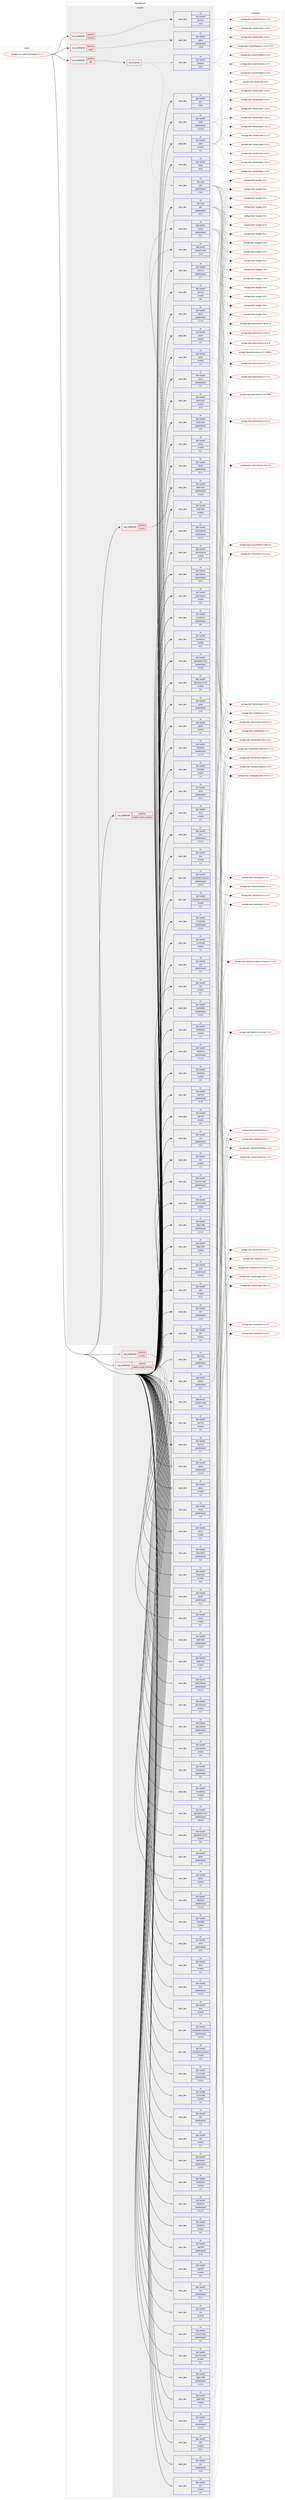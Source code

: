 digraph prolog {

# *************
# Graph options
# *************

newrank=true;
concentrate=true;
compound=true;
graph [rankdir=LR,fontname=Helvetica,fontsize=10,ranksep=1.5];#, ranksep=2.5, nodesep=0.2];
edge  [arrowhead=vee];
node  [fontname=Helvetica,fontsize=10];

# **********
# The ebuild
# **********

subgraph cluster_leftcol {
color=gray;
rank=same;
label=<<i>ebuild</i>>;
id [label="portage://sci-mathematics/agda-2.6.1.2", color=red, width=4, href="../sci-mathematics/agda-2.6.1.2.svg"];
}

# ****************
# The dependencies
# ****************

subgraph cluster_midcol {
color=gray;
label=<<i>dependencies</i>>;
subgraph cluster_compile {
fillcolor="#eeeeee";
style=filled;
label=<<i>compile</i>>;
subgraph cond1585 {
dependency6750 [label=<<TABLE BORDER="0" CELLBORDER="1" CELLSPACING="0" CELLPADDING="4"><TR><TD ROWSPAN="3" CELLPADDING="10">use_conditional</TD></TR><TR><TD>positive</TD></TR><TR><TD>cpphs</TD></TR></TABLE>>, shape=none, color=red];
subgraph pack5072 {
dependency6751 [label=<<TABLE BORDER="0" CELLBORDER="1" CELLSPACING="0" CELLPADDING="4" WIDTH="220"><TR><TD ROWSPAN="6" CELLPADDING="30">pack_dep</TD></TR><TR><TD WIDTH="110">no</TD></TR><TR><TD>dev-haskell</TD></TR><TR><TD>cpphs</TD></TR><TR><TD>greaterequal</TD></TR><TR><TD>1.20.9</TD></TR></TABLE>>, shape=none, color=blue];
}
dependency6750:e -> dependency6751:w [weight=20,style="dashed",arrowhead="vee"];
}
id:e -> dependency6750:w [weight=20,style="solid",arrowhead="vee"];
subgraph cond1586 {
dependency6752 [label=<<TABLE BORDER="0" CELLBORDER="1" CELLSPACING="0" CELLPADDING="4"><TR><TD ROWSPAN="3" CELLPADDING="10">use_conditional</TD></TR><TR><TD>positive</TD></TR><TR><TD>doc</TD></TR></TABLE>>, shape=none, color=red];
subgraph any85 {
dependency6753 [label=<<TABLE BORDER="0" CELLBORDER="1" CELLSPACING="0" CELLPADDING="4"><TR><TD CELLPADDING="10">any_of_group</TD></TR></TABLE>>, shape=none, color=red];subgraph pack5073 {
dependency6754 [label=<<TABLE BORDER="0" CELLBORDER="1" CELLSPACING="0" CELLPADDING="4" WIDTH="220"><TR><TD ROWSPAN="6" CELLPADDING="30">pack_dep</TD></TR><TR><TD WIDTH="110">no</TD></TR><TR><TD>dev-haskell</TD></TR><TR><TD>haddock</TD></TR><TR><TD>none</TD></TR><TR><TD></TD></TR></TABLE>>, shape=none, color=blue];
}
dependency6753:e -> dependency6754:w [weight=20,style="dotted",arrowhead="oinv"];
subgraph pack5074 {
dependency6755 [label=<<TABLE BORDER="0" CELLBORDER="1" CELLSPACING="0" CELLPADDING="4" WIDTH="220"><TR><TD ROWSPAN="6" CELLPADDING="30">pack_dep</TD></TR><TR><TD WIDTH="110">no</TD></TR><TR><TD>dev-lang</TD></TR><TR><TD>ghc</TD></TR><TR><TD>greaterequal</TD></TR><TR><TD>7.10.2</TD></TR></TABLE>>, shape=none, color=blue];
}
dependency6753:e -> dependency6755:w [weight=20,style="dotted",arrowhead="oinv"];
}
dependency6752:e -> dependency6753:w [weight=20,style="dashed",arrowhead="vee"];
}
id:e -> dependency6752:w [weight=20,style="solid",arrowhead="vee"];
subgraph cond1587 {
dependency6756 [label=<<TABLE BORDER="0" CELLBORDER="1" CELLSPACING="0" CELLPADDING="4"><TR><TD ROWSPAN="3" CELLPADDING="10">use_conditional</TD></TR><TR><TD>positive</TD></TR><TR><TD>emacs</TD></TR></TABLE>>, shape=none, color=red];
subgraph pack5075 {
dependency6757 [label=<<TABLE BORDER="0" CELLBORDER="1" CELLSPACING="0" CELLPADDING="4" WIDTH="220"><TR><TD ROWSPAN="6" CELLPADDING="30">pack_dep</TD></TR><TR><TD WIDTH="110">no</TD></TR><TR><TD>app-editors</TD></TR><TR><TD>emacs</TD></TR><TR><TD>greaterequal</TD></TR><TR><TD>23.1</TD></TR></TABLE>>, shape=none, color=blue];
}
dependency6756:e -> dependency6757:w [weight=20,style="dashed",arrowhead="vee"];
subgraph pack5076 {
dependency6758 [label=<<TABLE BORDER="0" CELLBORDER="1" CELLSPACING="0" CELLPADDING="4" WIDTH="220"><TR><TD ROWSPAN="6" CELLPADDING="30">pack_dep</TD></TR><TR><TD WIDTH="110">no</TD></TR><TR><TD>app-emacs</TD></TR><TR><TD>haskell-mode</TD></TR><TR><TD>none</TD></TR><TR><TD></TD></TR></TABLE>>, shape=none, color=blue];
}
dependency6756:e -> dependency6758:w [weight=20,style="dashed",arrowhead="vee"];
}
id:e -> dependency6756:w [weight=20,style="solid",arrowhead="vee"];
subgraph cond1588 {
dependency6759 [label=<<TABLE BORDER="0" CELLBORDER="1" CELLSPACING="0" CELLPADDING="4"><TR><TD ROWSPAN="3" CELLPADDING="10">use_conditional</TD></TR><TR><TD>positive</TD></TR><TR><TD>enable-cluster-counting</TD></TR></TABLE>>, shape=none, color=red];
subgraph pack5077 {
dependency6760 [label=<<TABLE BORDER="0" CELLBORDER="1" CELLSPACING="0" CELLPADDING="4" WIDTH="220"><TR><TD ROWSPAN="6" CELLPADDING="30">pack_dep</TD></TR><TR><TD WIDTH="110">no</TD></TR><TR><TD>dev-haskell</TD></TR><TR><TD>text-icu</TD></TR><TR><TD>greaterequal</TD></TR><TR><TD>0.7</TD></TR></TABLE>>, shape=none, color=blue];
}
dependency6759:e -> dependency6760:w [weight=20,style="dashed",arrowhead="vee"];
subgraph pack5078 {
dependency6761 [label=<<TABLE BORDER="0" CELLBORDER="1" CELLSPACING="0" CELLPADDING="4" WIDTH="220"><TR><TD ROWSPAN="6" CELLPADDING="30">pack_dep</TD></TR><TR><TD WIDTH="110">no</TD></TR><TR><TD>dev-haskell</TD></TR><TR><TD>text-icu</TD></TR><TR><TD>smaller</TD></TR><TR><TD>0.8</TD></TR></TABLE>>, shape=none, color=blue];
}
dependency6759:e -> dependency6761:w [weight=20,style="dashed",arrowhead="vee"];
}
id:e -> dependency6759:w [weight=20,style="solid",arrowhead="vee"];
subgraph cond1589 {
dependency6762 [label=<<TABLE BORDER="0" CELLBORDER="1" CELLSPACING="0" CELLPADDING="4"><TR><TD ROWSPAN="3" CELLPADDING="10">use_conditional</TD></TR><TR><TD>positive</TD></TR><TR><TD>hscolour</TD></TR></TABLE>>, shape=none, color=red];
subgraph pack5079 {
dependency6763 [label=<<TABLE BORDER="0" CELLBORDER="1" CELLSPACING="0" CELLPADDING="4" WIDTH="220"><TR><TD ROWSPAN="6" CELLPADDING="30">pack_dep</TD></TR><TR><TD WIDTH="110">no</TD></TR><TR><TD>dev-haskell</TD></TR><TR><TD>hscolour</TD></TR><TR><TD>none</TD></TR><TR><TD></TD></TR></TABLE>>, shape=none, color=blue];
}
dependency6762:e -> dependency6763:w [weight=20,style="dashed",arrowhead="vee"];
}
id:e -> dependency6762:w [weight=20,style="solid",arrowhead="vee"];
subgraph pack5080 {
dependency6764 [label=<<TABLE BORDER="0" CELLBORDER="1" CELLSPACING="0" CELLPADDING="4" WIDTH="220"><TR><TD ROWSPAN="6" CELLPADDING="30">pack_dep</TD></TR><TR><TD WIDTH="110">no</TD></TR><TR><TD>dev-haskell</TD></TR><TR><TD>aeson</TD></TR><TR><TD>greaterequal</TD></TR><TR><TD>1.1.2.0</TD></TR></TABLE>>, shape=none, color=blue];
}
id:e -> dependency6764:w [weight=20,style="solid",arrowhead="vee"];
subgraph pack5081 {
dependency6765 [label=<<TABLE BORDER="0" CELLBORDER="1" CELLSPACING="0" CELLPADDING="4" WIDTH="220"><TR><TD ROWSPAN="6" CELLPADDING="30">pack_dep</TD></TR><TR><TD WIDTH="110">no</TD></TR><TR><TD>dev-haskell</TD></TR><TR><TD>aeson</TD></TR><TR><TD>smaller</TD></TR><TR><TD>1.6</TD></TR></TABLE>>, shape=none, color=blue];
}
id:e -> dependency6765:w [weight=20,style="solid",arrowhead="vee"];
subgraph pack5082 {
dependency6766 [label=<<TABLE BORDER="0" CELLBORDER="1" CELLSPACING="0" CELLPADDING="4" WIDTH="220"><TR><TD ROWSPAN="6" CELLPADDING="30">pack_dep</TD></TR><TR><TD WIDTH="110">no</TD></TR><TR><TD>dev-haskell</TD></TR><TR><TD>alex</TD></TR><TR><TD>none</TD></TR><TR><TD></TD></TR></TABLE>>, shape=none, color=blue];
}
id:e -> dependency6766:w [weight=20,style="solid",arrowhead="vee"];
subgraph pack5083 {
dependency6767 [label=<<TABLE BORDER="0" CELLBORDER="1" CELLSPACING="0" CELLPADDING="4" WIDTH="220"><TR><TD ROWSPAN="6" CELLPADDING="30">pack_dep</TD></TR><TR><TD WIDTH="110">no</TD></TR><TR><TD>dev-haskell</TD></TR><TR><TD>async</TD></TR><TR><TD>greaterequal</TD></TR><TR><TD>2.2</TD></TR></TABLE>>, shape=none, color=blue];
}
id:e -> dependency6767:w [weight=20,style="solid",arrowhead="vee"];
subgraph pack5084 {
dependency6768 [label=<<TABLE BORDER="0" CELLBORDER="1" CELLSPACING="0" CELLPADDING="4" WIDTH="220"><TR><TD ROWSPAN="6" CELLPADDING="30">pack_dep</TD></TR><TR><TD WIDTH="110">no</TD></TR><TR><TD>dev-haskell</TD></TR><TR><TD>async</TD></TR><TR><TD>smaller</TD></TR><TR><TD>2.3</TD></TR></TABLE>>, shape=none, color=blue];
}
id:e -> dependency6768:w [weight=20,style="solid",arrowhead="vee"];
subgraph pack5085 {
dependency6769 [label=<<TABLE BORDER="0" CELLBORDER="1" CELLSPACING="0" CELLPADDING="4" WIDTH="220"><TR><TD ROWSPAN="6" CELLPADDING="30">pack_dep</TD></TR><TR><TD WIDTH="110">no</TD></TR><TR><TD>dev-haskell</TD></TR><TR><TD>blaze-html</TD></TR><TR><TD>greaterequal</TD></TR><TR><TD>0.8</TD></TR></TABLE>>, shape=none, color=blue];
}
id:e -> dependency6769:w [weight=20,style="solid",arrowhead="vee"];
subgraph pack5086 {
dependency6770 [label=<<TABLE BORDER="0" CELLBORDER="1" CELLSPACING="0" CELLPADDING="4" WIDTH="220"><TR><TD ROWSPAN="6" CELLPADDING="30">pack_dep</TD></TR><TR><TD WIDTH="110">no</TD></TR><TR><TD>dev-haskell</TD></TR><TR><TD>blaze-html</TD></TR><TR><TD>smaller</TD></TR><TR><TD>0.10</TD></TR></TABLE>>, shape=none, color=blue];
}
id:e -> dependency6770:w [weight=20,style="solid",arrowhead="vee"];
subgraph pack5087 {
dependency6771 [label=<<TABLE BORDER="0" CELLBORDER="1" CELLSPACING="0" CELLPADDING="4" WIDTH="220"><TR><TD ROWSPAN="6" CELLPADDING="30">pack_dep</TD></TR><TR><TD WIDTH="110">no</TD></TR><TR><TD>dev-haskell</TD></TR><TR><TD>boxes</TD></TR><TR><TD>greaterequal</TD></TR><TR><TD>0.1.3</TD></TR></TABLE>>, shape=none, color=blue];
}
id:e -> dependency6771:w [weight=20,style="solid",arrowhead="vee"];
subgraph pack5088 {
dependency6772 [label=<<TABLE BORDER="0" CELLBORDER="1" CELLSPACING="0" CELLPADDING="4" WIDTH="220"><TR><TD ROWSPAN="6" CELLPADDING="30">pack_dep</TD></TR><TR><TD WIDTH="110">no</TD></TR><TR><TD>dev-haskell</TD></TR><TR><TD>boxes</TD></TR><TR><TD>smaller</TD></TR><TR><TD>0.2</TD></TR></TABLE>>, shape=none, color=blue];
}
id:e -> dependency6772:w [weight=20,style="solid",arrowhead="vee"];
subgraph pack5089 {
dependency6773 [label=<<TABLE BORDER="0" CELLBORDER="1" CELLSPACING="0" CELLPADDING="4" WIDTH="220"><TR><TD ROWSPAN="6" CELLPADDING="30">pack_dep</TD></TR><TR><TD WIDTH="110">no</TD></TR><TR><TD>dev-haskell</TD></TR><TR><TD>cabal</TD></TR><TR><TD>greaterequal</TD></TR><TR><TD>1.24.2.0</TD></TR></TABLE>>, shape=none, color=blue];
}
id:e -> dependency6773:w [weight=20,style="solid",arrowhead="vee"];
subgraph pack5090 {
dependency6774 [label=<<TABLE BORDER="0" CELLBORDER="1" CELLSPACING="0" CELLPADDING="4" WIDTH="220"><TR><TD ROWSPAN="6" CELLPADDING="30">pack_dep</TD></TR><TR><TD WIDTH="110">no</TD></TR><TR><TD>dev-haskell</TD></TR><TR><TD>cabal</TD></TR><TR><TD>smaller</TD></TR><TR><TD>3.3</TD></TR></TABLE>>, shape=none, color=blue];
}
id:e -> dependency6774:w [weight=20,style="solid",arrowhead="vee"];
subgraph pack5091 {
dependency6775 [label=<<TABLE BORDER="0" CELLBORDER="1" CELLSPACING="0" CELLPADDING="4" WIDTH="220"><TR><TD ROWSPAN="6" CELLPADDING="30">pack_dep</TD></TR><TR><TD WIDTH="110">no</TD></TR><TR><TD>dev-haskell</TD></TR><TR><TD>data-hash</TD></TR><TR><TD>greaterequal</TD></TR><TR><TD>0.2.0.0</TD></TR></TABLE>>, shape=none, color=blue];
}
id:e -> dependency6775:w [weight=20,style="solid",arrowhead="vee"];
subgraph pack5092 {
dependency6776 [label=<<TABLE BORDER="0" CELLBORDER="1" CELLSPACING="0" CELLPADDING="4" WIDTH="220"><TR><TD ROWSPAN="6" CELLPADDING="30">pack_dep</TD></TR><TR><TD WIDTH="110">no</TD></TR><TR><TD>dev-haskell</TD></TR><TR><TD>data-hash</TD></TR><TR><TD>smaller</TD></TR><TR><TD>0.3</TD></TR></TABLE>>, shape=none, color=blue];
}
id:e -> dependency6776:w [weight=20,style="solid",arrowhead="vee"];
subgraph pack5093 {
dependency6777 [label=<<TABLE BORDER="0" CELLBORDER="1" CELLSPACING="0" CELLPADDING="4" WIDTH="220"><TR><TD ROWSPAN="6" CELLPADDING="30">pack_dep</TD></TR><TR><TD WIDTH="110">no</TD></TR><TR><TD>dev-haskell</TD></TR><TR><TD>edit-distance</TD></TR><TR><TD>greaterequal</TD></TR><TR><TD>0.2.1.2</TD></TR></TABLE>>, shape=none, color=blue];
}
id:e -> dependency6777:w [weight=20,style="solid",arrowhead="vee"];
subgraph pack5094 {
dependency6778 [label=<<TABLE BORDER="0" CELLBORDER="1" CELLSPACING="0" CELLPADDING="4" WIDTH="220"><TR><TD ROWSPAN="6" CELLPADDING="30">pack_dep</TD></TR><TR><TD WIDTH="110">no</TD></TR><TR><TD>dev-haskell</TD></TR><TR><TD>edit-distance</TD></TR><TR><TD>smaller</TD></TR><TR><TD>0.3</TD></TR></TABLE>>, shape=none, color=blue];
}
id:e -> dependency6778:w [weight=20,style="solid",arrowhead="vee"];
subgraph pack5095 {
dependency6779 [label=<<TABLE BORDER="0" CELLBORDER="1" CELLSPACING="0" CELLPADDING="4" WIDTH="220"><TR><TD ROWSPAN="6" CELLPADDING="30">pack_dep</TD></TR><TR><TD WIDTH="110">no</TD></TR><TR><TD>dev-haskell</TD></TR><TR><TD>equivalence</TD></TR><TR><TD>greaterequal</TD></TR><TR><TD>0.3.2</TD></TR></TABLE>>, shape=none, color=blue];
}
id:e -> dependency6779:w [weight=20,style="solid",arrowhead="vee"];
subgraph pack5096 {
dependency6780 [label=<<TABLE BORDER="0" CELLBORDER="1" CELLSPACING="0" CELLPADDING="4" WIDTH="220"><TR><TD ROWSPAN="6" CELLPADDING="30">pack_dep</TD></TR><TR><TD WIDTH="110">no</TD></TR><TR><TD>dev-haskell</TD></TR><TR><TD>equivalence</TD></TR><TR><TD>smaller</TD></TR><TR><TD>0.4</TD></TR></TABLE>>, shape=none, color=blue];
}
id:e -> dependency6780:w [weight=20,style="solid",arrowhead="vee"];
subgraph pack5097 {
dependency6781 [label=<<TABLE BORDER="0" CELLBORDER="1" CELLSPACING="0" CELLPADDING="4" WIDTH="220"><TR><TD ROWSPAN="6" CELLPADDING="30">pack_dep</TD></TR><TR><TD WIDTH="110">no</TD></TR><TR><TD>dev-haskell</TD></TR><TR><TD>exceptions</TD></TR><TR><TD>greaterequal</TD></TR><TR><TD>0.8</TD></TR></TABLE>>, shape=none, color=blue];
}
id:e -> dependency6781:w [weight=20,style="solid",arrowhead="vee"];
subgraph pack5098 {
dependency6782 [label=<<TABLE BORDER="0" CELLBORDER="1" CELLSPACING="0" CELLPADDING="4" WIDTH="220"><TR><TD ROWSPAN="6" CELLPADDING="30">pack_dep</TD></TR><TR><TD WIDTH="110">no</TD></TR><TR><TD>dev-haskell</TD></TR><TR><TD>exceptions</TD></TR><TR><TD>smaller</TD></TR><TR><TD>0.11</TD></TR></TABLE>>, shape=none, color=blue];
}
id:e -> dependency6782:w [weight=20,style="solid",arrowhead="vee"];
subgraph pack5099 {
dependency6783 [label=<<TABLE BORDER="0" CELLBORDER="1" CELLSPACING="0" CELLPADDING="4" WIDTH="220"><TR><TD ROWSPAN="6" CELLPADDING="30">pack_dep</TD></TR><TR><TD WIDTH="110">no</TD></TR><TR><TD>dev-haskell</TD></TR><TR><TD>geniplate-mirror</TD></TR><TR><TD>greaterequal</TD></TR><TR><TD>0.6.0.6</TD></TR></TABLE>>, shape=none, color=blue];
}
id:e -> dependency6783:w [weight=20,style="solid",arrowhead="vee"];
subgraph pack5100 {
dependency6784 [label=<<TABLE BORDER="0" CELLBORDER="1" CELLSPACING="0" CELLPADDING="4" WIDTH="220"><TR><TD ROWSPAN="6" CELLPADDING="30">pack_dep</TD></TR><TR><TD WIDTH="110">no</TD></TR><TR><TD>dev-haskell</TD></TR><TR><TD>geniplate-mirror</TD></TR><TR><TD>smaller</TD></TR><TR><TD>0.8</TD></TR></TABLE>>, shape=none, color=blue];
}
id:e -> dependency6784:w [weight=20,style="solid",arrowhead="vee"];
subgraph pack5101 {
dependency6785 [label=<<TABLE BORDER="0" CELLBORDER="1" CELLSPACING="0" CELLPADDING="4" WIDTH="220"><TR><TD ROWSPAN="6" CELLPADDING="30">pack_dep</TD></TR><TR><TD WIDTH="110">no</TD></TR><TR><TD>dev-haskell</TD></TR><TR><TD>gitrev</TD></TR><TR><TD>greaterequal</TD></TR><TR><TD>1.3.1</TD></TR></TABLE>>, shape=none, color=blue];
}
id:e -> dependency6785:w [weight=20,style="solid",arrowhead="vee"];
subgraph pack5102 {
dependency6786 [label=<<TABLE BORDER="0" CELLBORDER="1" CELLSPACING="0" CELLPADDING="4" WIDTH="220"><TR><TD ROWSPAN="6" CELLPADDING="30">pack_dep</TD></TR><TR><TD WIDTH="110">no</TD></TR><TR><TD>dev-haskell</TD></TR><TR><TD>gitrev</TD></TR><TR><TD>smaller</TD></TR><TR><TD>2.0</TD></TR></TABLE>>, shape=none, color=blue];
}
id:e -> dependency6786:w [weight=20,style="solid",arrowhead="vee"];
subgraph pack5103 {
dependency6787 [label=<<TABLE BORDER="0" CELLBORDER="1" CELLSPACING="0" CELLPADDING="4" WIDTH="220"><TR><TD ROWSPAN="6" CELLPADDING="30">pack_dep</TD></TR><TR><TD WIDTH="110">no</TD></TR><TR><TD>dev-haskell</TD></TR><TR><TD>happy</TD></TR><TR><TD>none</TD></TR><TR><TD></TD></TR></TABLE>>, shape=none, color=blue];
}
id:e -> dependency6787:w [weight=20,style="solid",arrowhead="vee"];
subgraph pack5104 {
dependency6788 [label=<<TABLE BORDER="0" CELLBORDER="1" CELLSPACING="0" CELLPADDING="4" WIDTH="220"><TR><TD ROWSPAN="6" CELLPADDING="30">pack_dep</TD></TR><TR><TD WIDTH="110">no</TD></TR><TR><TD>dev-haskell</TD></TR><TR><TD>hashable</TD></TR><TR><TD>greaterequal</TD></TR><TR><TD>1.2.1.0</TD></TR></TABLE>>, shape=none, color=blue];
}
id:e -> dependency6788:w [weight=20,style="solid",arrowhead="vee"];
subgraph pack5105 {
dependency6789 [label=<<TABLE BORDER="0" CELLBORDER="1" CELLSPACING="0" CELLPADDING="4" WIDTH="220"><TR><TD ROWSPAN="6" CELLPADDING="30">pack_dep</TD></TR><TR><TD WIDTH="110">no</TD></TR><TR><TD>dev-haskell</TD></TR><TR><TD>hashable</TD></TR><TR><TD>smaller</TD></TR><TR><TD>1.4</TD></TR></TABLE>>, shape=none, color=blue];
}
id:e -> dependency6789:w [weight=20,style="solid",arrowhead="vee"];
subgraph pack5106 {
dependency6790 [label=<<TABLE BORDER="0" CELLBORDER="1" CELLSPACING="0" CELLPADDING="4" WIDTH="220"><TR><TD ROWSPAN="6" CELLPADDING="30">pack_dep</TD></TR><TR><TD WIDTH="110">no</TD></TR><TR><TD>dev-haskell</TD></TR><TR><TD>hashtables</TD></TR><TR><TD>greaterequal</TD></TR><TR><TD>1.2.0.2</TD></TR></TABLE>>, shape=none, color=blue];
}
id:e -> dependency6790:w [weight=20,style="solid",arrowhead="vee"];
subgraph pack5107 {
dependency6791 [label=<<TABLE BORDER="0" CELLBORDER="1" CELLSPACING="0" CELLPADDING="4" WIDTH="220"><TR><TD ROWSPAN="6" CELLPADDING="30">pack_dep</TD></TR><TR><TD WIDTH="110">no</TD></TR><TR><TD>dev-haskell</TD></TR><TR><TD>hashtables</TD></TR><TR><TD>smaller</TD></TR><TR><TD>1.3</TD></TR></TABLE>>, shape=none, color=blue];
}
id:e -> dependency6791:w [weight=20,style="solid",arrowhead="vee"];
subgraph pack5108 {
dependency6792 [label=<<TABLE BORDER="0" CELLBORDER="1" CELLSPACING="0" CELLPADDING="4" WIDTH="220"><TR><TD ROWSPAN="6" CELLPADDING="30">pack_dep</TD></TR><TR><TD WIDTH="110">no</TD></TR><TR><TD>dev-haskell</TD></TR><TR><TD>haskeline</TD></TR><TR><TD>greaterequal</TD></TR><TR><TD>0.7.2.3</TD></TR></TABLE>>, shape=none, color=blue];
}
id:e -> dependency6792:w [weight=20,style="solid",arrowhead="vee"];
subgraph pack5109 {
dependency6793 [label=<<TABLE BORDER="0" CELLBORDER="1" CELLSPACING="0" CELLPADDING="4" WIDTH="220"><TR><TD ROWSPAN="6" CELLPADDING="30">pack_dep</TD></TR><TR><TD WIDTH="110">no</TD></TR><TR><TD>dev-haskell</TD></TR><TR><TD>haskeline</TD></TR><TR><TD>smaller</TD></TR><TR><TD>0.9</TD></TR></TABLE>>, shape=none, color=blue];
}
id:e -> dependency6793:w [weight=20,style="solid",arrowhead="vee"];
subgraph pack5110 {
dependency6794 [label=<<TABLE BORDER="0" CELLBORDER="1" CELLSPACING="0" CELLPADDING="4" WIDTH="220"><TR><TD ROWSPAN="6" CELLPADDING="30">pack_dep</TD></TR><TR><TD WIDTH="110">no</TD></TR><TR><TD>dev-haskell</TD></TR><TR><TD>ieee754</TD></TR><TR><TD>greaterequal</TD></TR><TR><TD>0.7.8</TD></TR></TABLE>>, shape=none, color=blue];
}
id:e -> dependency6794:w [weight=20,style="solid",arrowhead="vee"];
subgraph pack5111 {
dependency6795 [label=<<TABLE BORDER="0" CELLBORDER="1" CELLSPACING="0" CELLPADDING="4" WIDTH="220"><TR><TD ROWSPAN="6" CELLPADDING="30">pack_dep</TD></TR><TR><TD WIDTH="110">no</TD></TR><TR><TD>dev-haskell</TD></TR><TR><TD>ieee754</TD></TR><TR><TD>smaller</TD></TR><TR><TD>0.9</TD></TR></TABLE>>, shape=none, color=blue];
}
id:e -> dependency6795:w [weight=20,style="solid",arrowhead="vee"];
subgraph pack5112 {
dependency6796 [label=<<TABLE BORDER="0" CELLBORDER="1" CELLSPACING="0" CELLPADDING="4" WIDTH="220"><TR><TD ROWSPAN="6" CELLPADDING="30">pack_dep</TD></TR><TR><TD WIDTH="110">no</TD></TR><TR><TD>dev-haskell</TD></TR><TR><TD>mtl</TD></TR><TR><TD>greaterequal</TD></TR><TR><TD>2.2.1</TD></TR></TABLE>>, shape=none, color=blue];
}
id:e -> dependency6796:w [weight=20,style="solid",arrowhead="vee"];
subgraph pack5113 {
dependency6797 [label=<<TABLE BORDER="0" CELLBORDER="1" CELLSPACING="0" CELLPADDING="4" WIDTH="220"><TR><TD ROWSPAN="6" CELLPADDING="30">pack_dep</TD></TR><TR><TD WIDTH="110">no</TD></TR><TR><TD>dev-haskell</TD></TR><TR><TD>mtl</TD></TR><TR><TD>smaller</TD></TR><TR><TD>2.3</TD></TR></TABLE>>, shape=none, color=blue];
}
id:e -> dependency6797:w [weight=20,style="solid",arrowhead="vee"];
subgraph pack5114 {
dependency6798 [label=<<TABLE BORDER="0" CELLBORDER="1" CELLSPACING="0" CELLPADDING="4" WIDTH="220"><TR><TD ROWSPAN="6" CELLPADDING="30">pack_dep</TD></TR><TR><TD WIDTH="110">no</TD></TR><TR><TD>dev-haskell</TD></TR><TR><TD>murmur-hash</TD></TR><TR><TD>greaterequal</TD></TR><TR><TD>0.1</TD></TR></TABLE>>, shape=none, color=blue];
}
id:e -> dependency6798:w [weight=20,style="solid",arrowhead="vee"];
subgraph pack5115 {
dependency6799 [label=<<TABLE BORDER="0" CELLBORDER="1" CELLSPACING="0" CELLPADDING="4" WIDTH="220"><TR><TD ROWSPAN="6" CELLPADDING="30">pack_dep</TD></TR><TR><TD WIDTH="110">no</TD></TR><TR><TD>dev-haskell</TD></TR><TR><TD>murmur-hash</TD></TR><TR><TD>smaller</TD></TR><TR><TD>0.2</TD></TR></TABLE>>, shape=none, color=blue];
}
id:e -> dependency6799:w [weight=20,style="solid",arrowhead="vee"];
subgraph pack5116 {
dependency6800 [label=<<TABLE BORDER="0" CELLBORDER="1" CELLSPACING="0" CELLPADDING="4" WIDTH="220"><TR><TD ROWSPAN="6" CELLPADDING="30">pack_dep</TD></TR><TR><TD WIDTH="110">no</TD></TR><TR><TD>dev-haskell</TD></TR><TR><TD>regex-tdfa</TD></TR><TR><TD>greaterequal</TD></TR><TR><TD>1.3.1.0</TD></TR></TABLE>>, shape=none, color=blue];
}
id:e -> dependency6800:w [weight=20,style="solid",arrowhead="vee"];
subgraph pack5117 {
dependency6801 [label=<<TABLE BORDER="0" CELLBORDER="1" CELLSPACING="0" CELLPADDING="4" WIDTH="220"><TR><TD ROWSPAN="6" CELLPADDING="30">pack_dep</TD></TR><TR><TD WIDTH="110">no</TD></TR><TR><TD>dev-haskell</TD></TR><TR><TD>regex-tdfa</TD></TR><TR><TD>smaller</TD></TR><TR><TD>1.4</TD></TR></TABLE>>, shape=none, color=blue];
}
id:e -> dependency6801:w [weight=20,style="solid",arrowhead="vee"];
subgraph pack5118 {
dependency6802 [label=<<TABLE BORDER="0" CELLBORDER="1" CELLSPACING="0" CELLPADDING="4" WIDTH="220"><TR><TD ROWSPAN="6" CELLPADDING="30">pack_dep</TD></TR><TR><TD WIDTH="110">no</TD></TR><TR><TD>dev-haskell</TD></TR><TR><TD>split</TD></TR><TR><TD>greaterequal</TD></TR><TR><TD>0.2.0.0</TD></TR></TABLE>>, shape=none, color=blue];
}
id:e -> dependency6802:w [weight=20,style="solid",arrowhead="vee"];
subgraph pack5119 {
dependency6803 [label=<<TABLE BORDER="0" CELLBORDER="1" CELLSPACING="0" CELLPADDING="4" WIDTH="220"><TR><TD ROWSPAN="6" CELLPADDING="30">pack_dep</TD></TR><TR><TD WIDTH="110">no</TD></TR><TR><TD>dev-haskell</TD></TR><TR><TD>split</TD></TR><TR><TD>smaller</TD></TR><TR><TD>0.2.4</TD></TR></TABLE>>, shape=none, color=blue];
}
id:e -> dependency6803:w [weight=20,style="solid",arrowhead="vee"];
subgraph pack5120 {
dependency6804 [label=<<TABLE BORDER="0" CELLBORDER="1" CELLSPACING="0" CELLPADDING="4" WIDTH="220"><TR><TD ROWSPAN="6" CELLPADDING="30">pack_dep</TD></TR><TR><TD WIDTH="110">no</TD></TR><TR><TD>dev-haskell</TD></TR><TR><TD>stm</TD></TR><TR><TD>greaterequal</TD></TR><TR><TD>2.4.4</TD></TR></TABLE>>, shape=none, color=blue];
}
id:e -> dependency6804:w [weight=20,style="solid",arrowhead="vee"];
subgraph pack5121 {
dependency6805 [label=<<TABLE BORDER="0" CELLBORDER="1" CELLSPACING="0" CELLPADDING="4" WIDTH="220"><TR><TD ROWSPAN="6" CELLPADDING="30">pack_dep</TD></TR><TR><TD WIDTH="110">no</TD></TR><TR><TD>dev-haskell</TD></TR><TR><TD>stm</TD></TR><TR><TD>smaller</TD></TR><TR><TD>2.6</TD></TR></TABLE>>, shape=none, color=blue];
}
id:e -> dependency6805:w [weight=20,style="solid",arrowhead="vee"];
subgraph pack5122 {
dependency6806 [label=<<TABLE BORDER="0" CELLBORDER="1" CELLSPACING="0" CELLPADDING="4" WIDTH="220"><TR><TD ROWSPAN="6" CELLPADDING="30">pack_dep</TD></TR><TR><TD WIDTH="110">no</TD></TR><TR><TD>dev-haskell</TD></TR><TR><TD>strict</TD></TR><TR><TD>greaterequal</TD></TR><TR><TD>0.3.2</TD></TR></TABLE>>, shape=none, color=blue];
}
id:e -> dependency6806:w [weight=20,style="solid",arrowhead="vee"];
subgraph pack5123 {
dependency6807 [label=<<TABLE BORDER="0" CELLBORDER="1" CELLSPACING="0" CELLPADDING="4" WIDTH="220"><TR><TD ROWSPAN="6" CELLPADDING="30">pack_dep</TD></TR><TR><TD WIDTH="110">no</TD></TR><TR><TD>dev-haskell</TD></TR><TR><TD>strict</TD></TR><TR><TD>smaller</TD></TR><TR><TD>0.5</TD></TR></TABLE>>, shape=none, color=blue];
}
id:e -> dependency6807:w [weight=20,style="solid",arrowhead="vee"];
subgraph pack5124 {
dependency6808 [label=<<TABLE BORDER="0" CELLBORDER="1" CELLSPACING="0" CELLPADDING="4" WIDTH="220"><TR><TD ROWSPAN="6" CELLPADDING="30">pack_dep</TD></TR><TR><TD WIDTH="110">no</TD></TR><TR><TD>dev-haskell</TD></TR><TR><TD>text</TD></TR><TR><TD>greaterequal</TD></TR><TR><TD>1.2.3.1</TD></TR></TABLE>>, shape=none, color=blue];
}
id:e -> dependency6808:w [weight=20,style="solid",arrowhead="vee"];
subgraph pack5125 {
dependency6809 [label=<<TABLE BORDER="0" CELLBORDER="1" CELLSPACING="0" CELLPADDING="4" WIDTH="220"><TR><TD ROWSPAN="6" CELLPADDING="30">pack_dep</TD></TR><TR><TD WIDTH="110">no</TD></TR><TR><TD>dev-haskell</TD></TR><TR><TD>text</TD></TR><TR><TD>smaller</TD></TR><TR><TD>1.3</TD></TR></TABLE>>, shape=none, color=blue];
}
id:e -> dependency6809:w [weight=20,style="solid",arrowhead="vee"];
subgraph pack5126 {
dependency6810 [label=<<TABLE BORDER="0" CELLBORDER="1" CELLSPACING="0" CELLPADDING="4" WIDTH="220"><TR><TD ROWSPAN="6" CELLPADDING="30">pack_dep</TD></TR><TR><TD WIDTH="110">no</TD></TR><TR><TD>dev-haskell</TD></TR><TR><TD>unordered-containers</TD></TR><TR><TD>greaterequal</TD></TR><TR><TD>0.2.5.0</TD></TR></TABLE>>, shape=none, color=blue];
}
id:e -> dependency6810:w [weight=20,style="solid",arrowhead="vee"];
subgraph pack5127 {
dependency6811 [label=<<TABLE BORDER="0" CELLBORDER="1" CELLSPACING="0" CELLPADDING="4" WIDTH="220"><TR><TD ROWSPAN="6" CELLPADDING="30">pack_dep</TD></TR><TR><TD WIDTH="110">no</TD></TR><TR><TD>dev-haskell</TD></TR><TR><TD>unordered-containers</TD></TR><TR><TD>smaller</TD></TR><TR><TD>0.3</TD></TR></TABLE>>, shape=none, color=blue];
}
id:e -> dependency6811:w [weight=20,style="solid",arrowhead="vee"];
subgraph pack5128 {
dependency6812 [label=<<TABLE BORDER="0" CELLBORDER="1" CELLSPACING="0" CELLPADDING="4" WIDTH="220"><TR><TD ROWSPAN="6" CELLPADDING="30">pack_dep</TD></TR><TR><TD WIDTH="110">no</TD></TR><TR><TD>dev-haskell</TD></TR><TR><TD>uri-encode</TD></TR><TR><TD>greaterequal</TD></TR><TR><TD>1.5.0.4</TD></TR></TABLE>>, shape=none, color=blue];
}
id:e -> dependency6812:w [weight=20,style="solid",arrowhead="vee"];
subgraph pack5129 {
dependency6813 [label=<<TABLE BORDER="0" CELLBORDER="1" CELLSPACING="0" CELLPADDING="4" WIDTH="220"><TR><TD ROWSPAN="6" CELLPADDING="30">pack_dep</TD></TR><TR><TD WIDTH="110">no</TD></TR><TR><TD>dev-haskell</TD></TR><TR><TD>uri-encode</TD></TR><TR><TD>smaller</TD></TR><TR><TD>1.6</TD></TR></TABLE>>, shape=none, color=blue];
}
id:e -> dependency6813:w [weight=20,style="solid",arrowhead="vee"];
subgraph pack5130 {
dependency6814 [label=<<TABLE BORDER="0" CELLBORDER="1" CELLSPACING="0" CELLPADDING="4" WIDTH="220"><TR><TD ROWSPAN="6" CELLPADDING="30">pack_dep</TD></TR><TR><TD WIDTH="110">no</TD></TR><TR><TD>dev-haskell</TD></TR><TR><TD>zlib</TD></TR><TR><TD>greaterequal</TD></TR><TR><TD>0.6</TD></TR></TABLE>>, shape=none, color=blue];
}
id:e -> dependency6814:w [weight=20,style="solid",arrowhead="vee"];
subgraph pack5131 {
dependency6815 [label=<<TABLE BORDER="0" CELLBORDER="1" CELLSPACING="0" CELLPADDING="4" WIDTH="220"><TR><TD ROWSPAN="6" CELLPADDING="30">pack_dep</TD></TR><TR><TD WIDTH="110">no</TD></TR><TR><TD>dev-haskell</TD></TR><TR><TD>zlib</TD></TR><TR><TD>smaller</TD></TR><TR><TD>0.7</TD></TR></TABLE>>, shape=none, color=blue];
}
id:e -> dependency6815:w [weight=20,style="solid",arrowhead="vee"];
subgraph pack5132 {
dependency6816 [label=<<TABLE BORDER="0" CELLBORDER="1" CELLSPACING="0" CELLPADDING="4" WIDTH="220"><TR><TD ROWSPAN="6" CELLPADDING="30">pack_dep</TD></TR><TR><TD WIDTH="110">no</TD></TR><TR><TD>dev-lang</TD></TR><TR><TD>ghc</TD></TR><TR><TD>greaterequal</TD></TR><TR><TD>8.0.2</TD></TR></TABLE>>, shape=none, color=blue];
}
id:e -> dependency6816:w [weight=20,style="solid",arrowhead="vee"];
}
subgraph cluster_compileandrun {
fillcolor="#eeeeee";
style=filled;
label=<<i>compile and run</i>>;
}
subgraph cluster_run {
fillcolor="#eeeeee";
style=filled;
label=<<i>run</i>>;
subgraph cond1590 {
dependency6817 [label=<<TABLE BORDER="0" CELLBORDER="1" CELLSPACING="0" CELLPADDING="4"><TR><TD ROWSPAN="3" CELLPADDING="10">use_conditional</TD></TR><TR><TD>positive</TD></TR><TR><TD>emacs</TD></TR></TABLE>>, shape=none, color=red];
subgraph pack5133 {
dependency6818 [label=<<TABLE BORDER="0" CELLBORDER="1" CELLSPACING="0" CELLPADDING="4" WIDTH="220"><TR><TD ROWSPAN="6" CELLPADDING="30">pack_dep</TD></TR><TR><TD WIDTH="110">no</TD></TR><TR><TD>app-editors</TD></TR><TR><TD>emacs</TD></TR><TR><TD>greaterequal</TD></TR><TR><TD>23.1</TD></TR></TABLE>>, shape=none, color=blue];
}
dependency6817:e -> dependency6818:w [weight=20,style="dashed",arrowhead="vee"];
subgraph pack5134 {
dependency6819 [label=<<TABLE BORDER="0" CELLBORDER="1" CELLSPACING="0" CELLPADDING="4" WIDTH="220"><TR><TD ROWSPAN="6" CELLPADDING="30">pack_dep</TD></TR><TR><TD WIDTH="110">no</TD></TR><TR><TD>app-emacs</TD></TR><TR><TD>haskell-mode</TD></TR><TR><TD>none</TD></TR><TR><TD></TD></TR></TABLE>>, shape=none, color=blue];
}
dependency6817:e -> dependency6819:w [weight=20,style="dashed",arrowhead="vee"];
}
id:e -> dependency6817:w [weight=20,style="solid",arrowhead="odot"];
subgraph cond1591 {
dependency6820 [label=<<TABLE BORDER="0" CELLBORDER="1" CELLSPACING="0" CELLPADDING="4"><TR><TD ROWSPAN="3" CELLPADDING="10">use_conditional</TD></TR><TR><TD>positive</TD></TR><TR><TD>enable-cluster-counting</TD></TR></TABLE>>, shape=none, color=red];
subgraph pack5135 {
dependency6821 [label=<<TABLE BORDER="0" CELLBORDER="1" CELLSPACING="0" CELLPADDING="4" WIDTH="220"><TR><TD ROWSPAN="6" CELLPADDING="30">pack_dep</TD></TR><TR><TD WIDTH="110">no</TD></TR><TR><TD>dev-haskell</TD></TR><TR><TD>text-icu</TD></TR><TR><TD>greaterequal</TD></TR><TR><TD>0.7</TD></TR></TABLE>>, shape=none, color=blue];
}
dependency6820:e -> dependency6821:w [weight=20,style="dashed",arrowhead="vee"];
subgraph pack5136 {
dependency6822 [label=<<TABLE BORDER="0" CELLBORDER="1" CELLSPACING="0" CELLPADDING="4" WIDTH="220"><TR><TD ROWSPAN="6" CELLPADDING="30">pack_dep</TD></TR><TR><TD WIDTH="110">no</TD></TR><TR><TD>dev-haskell</TD></TR><TR><TD>text-icu</TD></TR><TR><TD>smaller</TD></TR><TR><TD>0.8</TD></TR></TABLE>>, shape=none, color=blue];
}
dependency6820:e -> dependency6822:w [weight=20,style="dashed",arrowhead="vee"];
}
id:e -> dependency6820:w [weight=20,style="solid",arrowhead="odot"];
subgraph pack5137 {
dependency6823 [label=<<TABLE BORDER="0" CELLBORDER="1" CELLSPACING="0" CELLPADDING="4" WIDTH="220"><TR><TD ROWSPAN="6" CELLPADDING="30">pack_dep</TD></TR><TR><TD WIDTH="110">no</TD></TR><TR><TD>dev-haskell</TD></TR><TR><TD>aeson</TD></TR><TR><TD>greaterequal</TD></TR><TR><TD>1.1.2.0</TD></TR></TABLE>>, shape=none, color=blue];
}
id:e -> dependency6823:w [weight=20,style="solid",arrowhead="odot"];
subgraph pack5138 {
dependency6824 [label=<<TABLE BORDER="0" CELLBORDER="1" CELLSPACING="0" CELLPADDING="4" WIDTH="220"><TR><TD ROWSPAN="6" CELLPADDING="30">pack_dep</TD></TR><TR><TD WIDTH="110">no</TD></TR><TR><TD>dev-haskell</TD></TR><TR><TD>aeson</TD></TR><TR><TD>smaller</TD></TR><TR><TD>1.6</TD></TR></TABLE>>, shape=none, color=blue];
}
id:e -> dependency6824:w [weight=20,style="solid",arrowhead="odot"];
subgraph pack5139 {
dependency6825 [label=<<TABLE BORDER="0" CELLBORDER="1" CELLSPACING="0" CELLPADDING="4" WIDTH="220"><TR><TD ROWSPAN="6" CELLPADDING="30">pack_dep</TD></TR><TR><TD WIDTH="110">no</TD></TR><TR><TD>dev-haskell</TD></TR><TR><TD>async</TD></TR><TR><TD>greaterequal</TD></TR><TR><TD>2.2</TD></TR></TABLE>>, shape=none, color=blue];
}
id:e -> dependency6825:w [weight=20,style="solid",arrowhead="odot"];
subgraph pack5140 {
dependency6826 [label=<<TABLE BORDER="0" CELLBORDER="1" CELLSPACING="0" CELLPADDING="4" WIDTH="220"><TR><TD ROWSPAN="6" CELLPADDING="30">pack_dep</TD></TR><TR><TD WIDTH="110">no</TD></TR><TR><TD>dev-haskell</TD></TR><TR><TD>async</TD></TR><TR><TD>smaller</TD></TR><TR><TD>2.3</TD></TR></TABLE>>, shape=none, color=blue];
}
id:e -> dependency6826:w [weight=20,style="solid",arrowhead="odot"];
subgraph pack5141 {
dependency6827 [label=<<TABLE BORDER="0" CELLBORDER="1" CELLSPACING="0" CELLPADDING="4" WIDTH="220"><TR><TD ROWSPAN="6" CELLPADDING="30">pack_dep</TD></TR><TR><TD WIDTH="110">no</TD></TR><TR><TD>dev-haskell</TD></TR><TR><TD>blaze-html</TD></TR><TR><TD>greaterequal</TD></TR><TR><TD>0.8</TD></TR></TABLE>>, shape=none, color=blue];
}
id:e -> dependency6827:w [weight=20,style="solid",arrowhead="odot"];
subgraph pack5142 {
dependency6828 [label=<<TABLE BORDER="0" CELLBORDER="1" CELLSPACING="0" CELLPADDING="4" WIDTH="220"><TR><TD ROWSPAN="6" CELLPADDING="30">pack_dep</TD></TR><TR><TD WIDTH="110">no</TD></TR><TR><TD>dev-haskell</TD></TR><TR><TD>blaze-html</TD></TR><TR><TD>smaller</TD></TR><TR><TD>0.10</TD></TR></TABLE>>, shape=none, color=blue];
}
id:e -> dependency6828:w [weight=20,style="solid",arrowhead="odot"];
subgraph pack5143 {
dependency6829 [label=<<TABLE BORDER="0" CELLBORDER="1" CELLSPACING="0" CELLPADDING="4" WIDTH="220"><TR><TD ROWSPAN="6" CELLPADDING="30">pack_dep</TD></TR><TR><TD WIDTH="110">no</TD></TR><TR><TD>dev-haskell</TD></TR><TR><TD>boxes</TD></TR><TR><TD>greaterequal</TD></TR><TR><TD>0.1.3</TD></TR></TABLE>>, shape=none, color=blue];
}
id:e -> dependency6829:w [weight=20,style="solid",arrowhead="odot"];
subgraph pack5144 {
dependency6830 [label=<<TABLE BORDER="0" CELLBORDER="1" CELLSPACING="0" CELLPADDING="4" WIDTH="220"><TR><TD ROWSPAN="6" CELLPADDING="30">pack_dep</TD></TR><TR><TD WIDTH="110">no</TD></TR><TR><TD>dev-haskell</TD></TR><TR><TD>boxes</TD></TR><TR><TD>smaller</TD></TR><TR><TD>0.2</TD></TR></TABLE>>, shape=none, color=blue];
}
id:e -> dependency6830:w [weight=20,style="solid",arrowhead="odot"];
subgraph pack5145 {
dependency6831 [label=<<TABLE BORDER="0" CELLBORDER="1" CELLSPACING="0" CELLPADDING="4" WIDTH="220"><TR><TD ROWSPAN="6" CELLPADDING="30">pack_dep</TD></TR><TR><TD WIDTH="110">no</TD></TR><TR><TD>dev-haskell</TD></TR><TR><TD>data-hash</TD></TR><TR><TD>greaterequal</TD></TR><TR><TD>0.2.0.0</TD></TR></TABLE>>, shape=none, color=blue];
}
id:e -> dependency6831:w [weight=20,style="solid",arrowhead="odot"];
subgraph pack5146 {
dependency6832 [label=<<TABLE BORDER="0" CELLBORDER="1" CELLSPACING="0" CELLPADDING="4" WIDTH="220"><TR><TD ROWSPAN="6" CELLPADDING="30">pack_dep</TD></TR><TR><TD WIDTH="110">no</TD></TR><TR><TD>dev-haskell</TD></TR><TR><TD>data-hash</TD></TR><TR><TD>smaller</TD></TR><TR><TD>0.3</TD></TR></TABLE>>, shape=none, color=blue];
}
id:e -> dependency6832:w [weight=20,style="solid",arrowhead="odot"];
subgraph pack5147 {
dependency6833 [label=<<TABLE BORDER="0" CELLBORDER="1" CELLSPACING="0" CELLPADDING="4" WIDTH="220"><TR><TD ROWSPAN="6" CELLPADDING="30">pack_dep</TD></TR><TR><TD WIDTH="110">no</TD></TR><TR><TD>dev-haskell</TD></TR><TR><TD>edit-distance</TD></TR><TR><TD>greaterequal</TD></TR><TR><TD>0.2.1.2</TD></TR></TABLE>>, shape=none, color=blue];
}
id:e -> dependency6833:w [weight=20,style="solid",arrowhead="odot"];
subgraph pack5148 {
dependency6834 [label=<<TABLE BORDER="0" CELLBORDER="1" CELLSPACING="0" CELLPADDING="4" WIDTH="220"><TR><TD ROWSPAN="6" CELLPADDING="30">pack_dep</TD></TR><TR><TD WIDTH="110">no</TD></TR><TR><TD>dev-haskell</TD></TR><TR><TD>edit-distance</TD></TR><TR><TD>smaller</TD></TR><TR><TD>0.3</TD></TR></TABLE>>, shape=none, color=blue];
}
id:e -> dependency6834:w [weight=20,style="solid",arrowhead="odot"];
subgraph pack5149 {
dependency6835 [label=<<TABLE BORDER="0" CELLBORDER="1" CELLSPACING="0" CELLPADDING="4" WIDTH="220"><TR><TD ROWSPAN="6" CELLPADDING="30">pack_dep</TD></TR><TR><TD WIDTH="110">no</TD></TR><TR><TD>dev-haskell</TD></TR><TR><TD>equivalence</TD></TR><TR><TD>greaterequal</TD></TR><TR><TD>0.3.2</TD></TR></TABLE>>, shape=none, color=blue];
}
id:e -> dependency6835:w [weight=20,style="solid",arrowhead="odot"];
subgraph pack5150 {
dependency6836 [label=<<TABLE BORDER="0" CELLBORDER="1" CELLSPACING="0" CELLPADDING="4" WIDTH="220"><TR><TD ROWSPAN="6" CELLPADDING="30">pack_dep</TD></TR><TR><TD WIDTH="110">no</TD></TR><TR><TD>dev-haskell</TD></TR><TR><TD>equivalence</TD></TR><TR><TD>smaller</TD></TR><TR><TD>0.4</TD></TR></TABLE>>, shape=none, color=blue];
}
id:e -> dependency6836:w [weight=20,style="solid",arrowhead="odot"];
subgraph pack5151 {
dependency6837 [label=<<TABLE BORDER="0" CELLBORDER="1" CELLSPACING="0" CELLPADDING="4" WIDTH="220"><TR><TD ROWSPAN="6" CELLPADDING="30">pack_dep</TD></TR><TR><TD WIDTH="110">no</TD></TR><TR><TD>dev-haskell</TD></TR><TR><TD>exceptions</TD></TR><TR><TD>greaterequal</TD></TR><TR><TD>0.8</TD></TR></TABLE>>, shape=none, color=blue];
}
id:e -> dependency6837:w [weight=20,style="solid",arrowhead="odot"];
subgraph pack5152 {
dependency6838 [label=<<TABLE BORDER="0" CELLBORDER="1" CELLSPACING="0" CELLPADDING="4" WIDTH="220"><TR><TD ROWSPAN="6" CELLPADDING="30">pack_dep</TD></TR><TR><TD WIDTH="110">no</TD></TR><TR><TD>dev-haskell</TD></TR><TR><TD>exceptions</TD></TR><TR><TD>smaller</TD></TR><TR><TD>0.11</TD></TR></TABLE>>, shape=none, color=blue];
}
id:e -> dependency6838:w [weight=20,style="solid",arrowhead="odot"];
subgraph pack5153 {
dependency6839 [label=<<TABLE BORDER="0" CELLBORDER="1" CELLSPACING="0" CELLPADDING="4" WIDTH="220"><TR><TD ROWSPAN="6" CELLPADDING="30">pack_dep</TD></TR><TR><TD WIDTH="110">no</TD></TR><TR><TD>dev-haskell</TD></TR><TR><TD>geniplate-mirror</TD></TR><TR><TD>greaterequal</TD></TR><TR><TD>0.6.0.6</TD></TR></TABLE>>, shape=none, color=blue];
}
id:e -> dependency6839:w [weight=20,style="solid",arrowhead="odot"];
subgraph pack5154 {
dependency6840 [label=<<TABLE BORDER="0" CELLBORDER="1" CELLSPACING="0" CELLPADDING="4" WIDTH="220"><TR><TD ROWSPAN="6" CELLPADDING="30">pack_dep</TD></TR><TR><TD WIDTH="110">no</TD></TR><TR><TD>dev-haskell</TD></TR><TR><TD>geniplate-mirror</TD></TR><TR><TD>smaller</TD></TR><TR><TD>0.8</TD></TR></TABLE>>, shape=none, color=blue];
}
id:e -> dependency6840:w [weight=20,style="solid",arrowhead="odot"];
subgraph pack5155 {
dependency6841 [label=<<TABLE BORDER="0" CELLBORDER="1" CELLSPACING="0" CELLPADDING="4" WIDTH="220"><TR><TD ROWSPAN="6" CELLPADDING="30">pack_dep</TD></TR><TR><TD WIDTH="110">no</TD></TR><TR><TD>dev-haskell</TD></TR><TR><TD>gitrev</TD></TR><TR><TD>greaterequal</TD></TR><TR><TD>1.3.1</TD></TR></TABLE>>, shape=none, color=blue];
}
id:e -> dependency6841:w [weight=20,style="solid",arrowhead="odot"];
subgraph pack5156 {
dependency6842 [label=<<TABLE BORDER="0" CELLBORDER="1" CELLSPACING="0" CELLPADDING="4" WIDTH="220"><TR><TD ROWSPAN="6" CELLPADDING="30">pack_dep</TD></TR><TR><TD WIDTH="110">no</TD></TR><TR><TD>dev-haskell</TD></TR><TR><TD>gitrev</TD></TR><TR><TD>smaller</TD></TR><TR><TD>2.0</TD></TR></TABLE>>, shape=none, color=blue];
}
id:e -> dependency6842:w [weight=20,style="solid",arrowhead="odot"];
subgraph pack5157 {
dependency6843 [label=<<TABLE BORDER="0" CELLBORDER="1" CELLSPACING="0" CELLPADDING="4" WIDTH="220"><TR><TD ROWSPAN="6" CELLPADDING="30">pack_dep</TD></TR><TR><TD WIDTH="110">no</TD></TR><TR><TD>dev-haskell</TD></TR><TR><TD>hashable</TD></TR><TR><TD>greaterequal</TD></TR><TR><TD>1.2.1.0</TD></TR></TABLE>>, shape=none, color=blue];
}
id:e -> dependency6843:w [weight=20,style="solid",arrowhead="odot"];
subgraph pack5158 {
dependency6844 [label=<<TABLE BORDER="0" CELLBORDER="1" CELLSPACING="0" CELLPADDING="4" WIDTH="220"><TR><TD ROWSPAN="6" CELLPADDING="30">pack_dep</TD></TR><TR><TD WIDTH="110">no</TD></TR><TR><TD>dev-haskell</TD></TR><TR><TD>hashable</TD></TR><TR><TD>smaller</TD></TR><TR><TD>1.4</TD></TR></TABLE>>, shape=none, color=blue];
}
id:e -> dependency6844:w [weight=20,style="solid",arrowhead="odot"];
subgraph pack5159 {
dependency6845 [label=<<TABLE BORDER="0" CELLBORDER="1" CELLSPACING="0" CELLPADDING="4" WIDTH="220"><TR><TD ROWSPAN="6" CELLPADDING="30">pack_dep</TD></TR><TR><TD WIDTH="110">no</TD></TR><TR><TD>dev-haskell</TD></TR><TR><TD>hashtables</TD></TR><TR><TD>greaterequal</TD></TR><TR><TD>1.2.0.2</TD></TR></TABLE>>, shape=none, color=blue];
}
id:e -> dependency6845:w [weight=20,style="solid",arrowhead="odot"];
subgraph pack5160 {
dependency6846 [label=<<TABLE BORDER="0" CELLBORDER="1" CELLSPACING="0" CELLPADDING="4" WIDTH="220"><TR><TD ROWSPAN="6" CELLPADDING="30">pack_dep</TD></TR><TR><TD WIDTH="110">no</TD></TR><TR><TD>dev-haskell</TD></TR><TR><TD>hashtables</TD></TR><TR><TD>smaller</TD></TR><TR><TD>1.3</TD></TR></TABLE>>, shape=none, color=blue];
}
id:e -> dependency6846:w [weight=20,style="solid",arrowhead="odot"];
subgraph pack5161 {
dependency6847 [label=<<TABLE BORDER="0" CELLBORDER="1" CELLSPACING="0" CELLPADDING="4" WIDTH="220"><TR><TD ROWSPAN="6" CELLPADDING="30">pack_dep</TD></TR><TR><TD WIDTH="110">no</TD></TR><TR><TD>dev-haskell</TD></TR><TR><TD>haskeline</TD></TR><TR><TD>greaterequal</TD></TR><TR><TD>0.7.2.3</TD></TR></TABLE>>, shape=none, color=blue];
}
id:e -> dependency6847:w [weight=20,style="solid",arrowhead="odot"];
subgraph pack5162 {
dependency6848 [label=<<TABLE BORDER="0" CELLBORDER="1" CELLSPACING="0" CELLPADDING="4" WIDTH="220"><TR><TD ROWSPAN="6" CELLPADDING="30">pack_dep</TD></TR><TR><TD WIDTH="110">no</TD></TR><TR><TD>dev-haskell</TD></TR><TR><TD>haskeline</TD></TR><TR><TD>smaller</TD></TR><TR><TD>0.9</TD></TR></TABLE>>, shape=none, color=blue];
}
id:e -> dependency6848:w [weight=20,style="solid",arrowhead="odot"];
subgraph pack5163 {
dependency6849 [label=<<TABLE BORDER="0" CELLBORDER="1" CELLSPACING="0" CELLPADDING="4" WIDTH="220"><TR><TD ROWSPAN="6" CELLPADDING="30">pack_dep</TD></TR><TR><TD WIDTH="110">no</TD></TR><TR><TD>dev-haskell</TD></TR><TR><TD>ieee754</TD></TR><TR><TD>greaterequal</TD></TR><TR><TD>0.7.8</TD></TR></TABLE>>, shape=none, color=blue];
}
id:e -> dependency6849:w [weight=20,style="solid",arrowhead="odot"];
subgraph pack5164 {
dependency6850 [label=<<TABLE BORDER="0" CELLBORDER="1" CELLSPACING="0" CELLPADDING="4" WIDTH="220"><TR><TD ROWSPAN="6" CELLPADDING="30">pack_dep</TD></TR><TR><TD WIDTH="110">no</TD></TR><TR><TD>dev-haskell</TD></TR><TR><TD>ieee754</TD></TR><TR><TD>smaller</TD></TR><TR><TD>0.9</TD></TR></TABLE>>, shape=none, color=blue];
}
id:e -> dependency6850:w [weight=20,style="solid",arrowhead="odot"];
subgraph pack5165 {
dependency6851 [label=<<TABLE BORDER="0" CELLBORDER="1" CELLSPACING="0" CELLPADDING="4" WIDTH="220"><TR><TD ROWSPAN="6" CELLPADDING="30">pack_dep</TD></TR><TR><TD WIDTH="110">no</TD></TR><TR><TD>dev-haskell</TD></TR><TR><TD>mtl</TD></TR><TR><TD>greaterequal</TD></TR><TR><TD>2.2.1</TD></TR></TABLE>>, shape=none, color=blue];
}
id:e -> dependency6851:w [weight=20,style="solid",arrowhead="odot"];
subgraph pack5166 {
dependency6852 [label=<<TABLE BORDER="0" CELLBORDER="1" CELLSPACING="0" CELLPADDING="4" WIDTH="220"><TR><TD ROWSPAN="6" CELLPADDING="30">pack_dep</TD></TR><TR><TD WIDTH="110">no</TD></TR><TR><TD>dev-haskell</TD></TR><TR><TD>mtl</TD></TR><TR><TD>smaller</TD></TR><TR><TD>2.3</TD></TR></TABLE>>, shape=none, color=blue];
}
id:e -> dependency6852:w [weight=20,style="solid",arrowhead="odot"];
subgraph pack5167 {
dependency6853 [label=<<TABLE BORDER="0" CELLBORDER="1" CELLSPACING="0" CELLPADDING="4" WIDTH="220"><TR><TD ROWSPAN="6" CELLPADDING="30">pack_dep</TD></TR><TR><TD WIDTH="110">no</TD></TR><TR><TD>dev-haskell</TD></TR><TR><TD>murmur-hash</TD></TR><TR><TD>greaterequal</TD></TR><TR><TD>0.1</TD></TR></TABLE>>, shape=none, color=blue];
}
id:e -> dependency6853:w [weight=20,style="solid",arrowhead="odot"];
subgraph pack5168 {
dependency6854 [label=<<TABLE BORDER="0" CELLBORDER="1" CELLSPACING="0" CELLPADDING="4" WIDTH="220"><TR><TD ROWSPAN="6" CELLPADDING="30">pack_dep</TD></TR><TR><TD WIDTH="110">no</TD></TR><TR><TD>dev-haskell</TD></TR><TR><TD>murmur-hash</TD></TR><TR><TD>smaller</TD></TR><TR><TD>0.2</TD></TR></TABLE>>, shape=none, color=blue];
}
id:e -> dependency6854:w [weight=20,style="solid",arrowhead="odot"];
subgraph pack5169 {
dependency6855 [label=<<TABLE BORDER="0" CELLBORDER="1" CELLSPACING="0" CELLPADDING="4" WIDTH="220"><TR><TD ROWSPAN="6" CELLPADDING="30">pack_dep</TD></TR><TR><TD WIDTH="110">no</TD></TR><TR><TD>dev-haskell</TD></TR><TR><TD>regex-tdfa</TD></TR><TR><TD>greaterequal</TD></TR><TR><TD>1.3.1.0</TD></TR></TABLE>>, shape=none, color=blue];
}
id:e -> dependency6855:w [weight=20,style="solid",arrowhead="odot"];
subgraph pack5170 {
dependency6856 [label=<<TABLE BORDER="0" CELLBORDER="1" CELLSPACING="0" CELLPADDING="4" WIDTH="220"><TR><TD ROWSPAN="6" CELLPADDING="30">pack_dep</TD></TR><TR><TD WIDTH="110">no</TD></TR><TR><TD>dev-haskell</TD></TR><TR><TD>regex-tdfa</TD></TR><TR><TD>smaller</TD></TR><TR><TD>1.4</TD></TR></TABLE>>, shape=none, color=blue];
}
id:e -> dependency6856:w [weight=20,style="solid",arrowhead="odot"];
subgraph pack5171 {
dependency6857 [label=<<TABLE BORDER="0" CELLBORDER="1" CELLSPACING="0" CELLPADDING="4" WIDTH="220"><TR><TD ROWSPAN="6" CELLPADDING="30">pack_dep</TD></TR><TR><TD WIDTH="110">no</TD></TR><TR><TD>dev-haskell</TD></TR><TR><TD>split</TD></TR><TR><TD>greaterequal</TD></TR><TR><TD>0.2.0.0</TD></TR></TABLE>>, shape=none, color=blue];
}
id:e -> dependency6857:w [weight=20,style="solid",arrowhead="odot"];
subgraph pack5172 {
dependency6858 [label=<<TABLE BORDER="0" CELLBORDER="1" CELLSPACING="0" CELLPADDING="4" WIDTH="220"><TR><TD ROWSPAN="6" CELLPADDING="30">pack_dep</TD></TR><TR><TD WIDTH="110">no</TD></TR><TR><TD>dev-haskell</TD></TR><TR><TD>split</TD></TR><TR><TD>smaller</TD></TR><TR><TD>0.2.4</TD></TR></TABLE>>, shape=none, color=blue];
}
id:e -> dependency6858:w [weight=20,style="solid",arrowhead="odot"];
subgraph pack5173 {
dependency6859 [label=<<TABLE BORDER="0" CELLBORDER="1" CELLSPACING="0" CELLPADDING="4" WIDTH="220"><TR><TD ROWSPAN="6" CELLPADDING="30">pack_dep</TD></TR><TR><TD WIDTH="110">no</TD></TR><TR><TD>dev-haskell</TD></TR><TR><TD>stm</TD></TR><TR><TD>greaterequal</TD></TR><TR><TD>2.4.4</TD></TR></TABLE>>, shape=none, color=blue];
}
id:e -> dependency6859:w [weight=20,style="solid",arrowhead="odot"];
subgraph pack5174 {
dependency6860 [label=<<TABLE BORDER="0" CELLBORDER="1" CELLSPACING="0" CELLPADDING="4" WIDTH="220"><TR><TD ROWSPAN="6" CELLPADDING="30">pack_dep</TD></TR><TR><TD WIDTH="110">no</TD></TR><TR><TD>dev-haskell</TD></TR><TR><TD>stm</TD></TR><TR><TD>smaller</TD></TR><TR><TD>2.6</TD></TR></TABLE>>, shape=none, color=blue];
}
id:e -> dependency6860:w [weight=20,style="solid",arrowhead="odot"];
subgraph pack5175 {
dependency6861 [label=<<TABLE BORDER="0" CELLBORDER="1" CELLSPACING="0" CELLPADDING="4" WIDTH="220"><TR><TD ROWSPAN="6" CELLPADDING="30">pack_dep</TD></TR><TR><TD WIDTH="110">no</TD></TR><TR><TD>dev-haskell</TD></TR><TR><TD>strict</TD></TR><TR><TD>greaterequal</TD></TR><TR><TD>0.3.2</TD></TR></TABLE>>, shape=none, color=blue];
}
id:e -> dependency6861:w [weight=20,style="solid",arrowhead="odot"];
subgraph pack5176 {
dependency6862 [label=<<TABLE BORDER="0" CELLBORDER="1" CELLSPACING="0" CELLPADDING="4" WIDTH="220"><TR><TD ROWSPAN="6" CELLPADDING="30">pack_dep</TD></TR><TR><TD WIDTH="110">no</TD></TR><TR><TD>dev-haskell</TD></TR><TR><TD>strict</TD></TR><TR><TD>smaller</TD></TR><TR><TD>0.5</TD></TR></TABLE>>, shape=none, color=blue];
}
id:e -> dependency6862:w [weight=20,style="solid",arrowhead="odot"];
subgraph pack5177 {
dependency6863 [label=<<TABLE BORDER="0" CELLBORDER="1" CELLSPACING="0" CELLPADDING="4" WIDTH="220"><TR><TD ROWSPAN="6" CELLPADDING="30">pack_dep</TD></TR><TR><TD WIDTH="110">no</TD></TR><TR><TD>dev-haskell</TD></TR><TR><TD>text</TD></TR><TR><TD>greaterequal</TD></TR><TR><TD>1.2.3.1</TD></TR></TABLE>>, shape=none, color=blue];
}
id:e -> dependency6863:w [weight=20,style="solid",arrowhead="odot"];
subgraph pack5178 {
dependency6864 [label=<<TABLE BORDER="0" CELLBORDER="1" CELLSPACING="0" CELLPADDING="4" WIDTH="220"><TR><TD ROWSPAN="6" CELLPADDING="30">pack_dep</TD></TR><TR><TD WIDTH="110">no</TD></TR><TR><TD>dev-haskell</TD></TR><TR><TD>text</TD></TR><TR><TD>smaller</TD></TR><TR><TD>1.3</TD></TR></TABLE>>, shape=none, color=blue];
}
id:e -> dependency6864:w [weight=20,style="solid",arrowhead="odot"];
subgraph pack5179 {
dependency6865 [label=<<TABLE BORDER="0" CELLBORDER="1" CELLSPACING="0" CELLPADDING="4" WIDTH="220"><TR><TD ROWSPAN="6" CELLPADDING="30">pack_dep</TD></TR><TR><TD WIDTH="110">no</TD></TR><TR><TD>dev-haskell</TD></TR><TR><TD>unordered-containers</TD></TR><TR><TD>greaterequal</TD></TR><TR><TD>0.2.5.0</TD></TR></TABLE>>, shape=none, color=blue];
}
id:e -> dependency6865:w [weight=20,style="solid",arrowhead="odot"];
subgraph pack5180 {
dependency6866 [label=<<TABLE BORDER="0" CELLBORDER="1" CELLSPACING="0" CELLPADDING="4" WIDTH="220"><TR><TD ROWSPAN="6" CELLPADDING="30">pack_dep</TD></TR><TR><TD WIDTH="110">no</TD></TR><TR><TD>dev-haskell</TD></TR><TR><TD>unordered-containers</TD></TR><TR><TD>smaller</TD></TR><TR><TD>0.3</TD></TR></TABLE>>, shape=none, color=blue];
}
id:e -> dependency6866:w [weight=20,style="solid",arrowhead="odot"];
subgraph pack5181 {
dependency6867 [label=<<TABLE BORDER="0" CELLBORDER="1" CELLSPACING="0" CELLPADDING="4" WIDTH="220"><TR><TD ROWSPAN="6" CELLPADDING="30">pack_dep</TD></TR><TR><TD WIDTH="110">no</TD></TR><TR><TD>dev-haskell</TD></TR><TR><TD>uri-encode</TD></TR><TR><TD>greaterequal</TD></TR><TR><TD>1.5.0.4</TD></TR></TABLE>>, shape=none, color=blue];
}
id:e -> dependency6867:w [weight=20,style="solid",arrowhead="odot"];
subgraph pack5182 {
dependency6868 [label=<<TABLE BORDER="0" CELLBORDER="1" CELLSPACING="0" CELLPADDING="4" WIDTH="220"><TR><TD ROWSPAN="6" CELLPADDING="30">pack_dep</TD></TR><TR><TD WIDTH="110">no</TD></TR><TR><TD>dev-haskell</TD></TR><TR><TD>uri-encode</TD></TR><TR><TD>smaller</TD></TR><TR><TD>1.6</TD></TR></TABLE>>, shape=none, color=blue];
}
id:e -> dependency6868:w [weight=20,style="solid",arrowhead="odot"];
subgraph pack5183 {
dependency6869 [label=<<TABLE BORDER="0" CELLBORDER="1" CELLSPACING="0" CELLPADDING="4" WIDTH="220"><TR><TD ROWSPAN="6" CELLPADDING="30">pack_dep</TD></TR><TR><TD WIDTH="110">no</TD></TR><TR><TD>dev-haskell</TD></TR><TR><TD>zlib</TD></TR><TR><TD>greaterequal</TD></TR><TR><TD>0.6</TD></TR></TABLE>>, shape=none, color=blue];
}
id:e -> dependency6869:w [weight=20,style="solid",arrowhead="odot"];
subgraph pack5184 {
dependency6870 [label=<<TABLE BORDER="0" CELLBORDER="1" CELLSPACING="0" CELLPADDING="4" WIDTH="220"><TR><TD ROWSPAN="6" CELLPADDING="30">pack_dep</TD></TR><TR><TD WIDTH="110">no</TD></TR><TR><TD>dev-haskell</TD></TR><TR><TD>zlib</TD></TR><TR><TD>smaller</TD></TR><TR><TD>0.7</TD></TR></TABLE>>, shape=none, color=blue];
}
id:e -> dependency6870:w [weight=20,style="solid",arrowhead="odot"];
subgraph pack5185 {
dependency6871 [label=<<TABLE BORDER="0" CELLBORDER="1" CELLSPACING="0" CELLPADDING="4" WIDTH="220"><TR><TD ROWSPAN="6" CELLPADDING="30">pack_dep</TD></TR><TR><TD WIDTH="110">no</TD></TR><TR><TD>dev-lang</TD></TR><TR><TD>ghc</TD></TR><TR><TD>greaterequal</TD></TR><TR><TD>8.0.2</TD></TR></TABLE>>, shape=none, color=blue];
}
id:e -> dependency6871:w [weight=20,style="solid",arrowhead="odot"];
}
}

# **************
# The candidates
# **************

subgraph cluster_choices {
rank=same;
color=gray;
label=<<i>candidates</i>>;

subgraph choice5072 {
color=black;
nodesep=1;
choice10010111845104971151071011081084799112112104115454946504846574649 [label="portage://dev-haskell/cpphs-1.20.9.1", color=red, width=4,href="../dev-haskell/cpphs-1.20.9.1.svg"];
choice1001011184510497115107101108108479911211210411545494650484656 [label="portage://dev-haskell/cpphs-1.20.8", color=red, width=4,href="../dev-haskell/cpphs-1.20.8.svg"];
dependency6751:e -> choice10010111845104971151071011081084799112112104115454946504846574649:w [style=dotted,weight="100"];
dependency6751:e -> choice1001011184510497115107101108108479911211210411545494650484656:w [style=dotted,weight="100"];
}
subgraph choice5073 {
color=black;
nodesep=1;
choice100101118451049711510710110810847104971001001119910745504650514649 [label="portage://dev-haskell/haddock-2.23.1", color=red, width=4,href="../dev-haskell/haddock-2.23.1.svg"];
choice100101118451049711510710110810847104971001001119910745504649554650 [label="portage://dev-haskell/haddock-2.17.2", color=red, width=4,href="../dev-haskell/haddock-2.17.2.svg"];
choice100101118451049711510710110810847104971001001119910745504649544649 [label="portage://dev-haskell/haddock-2.16.1", color=red, width=4,href="../dev-haskell/haddock-2.16.1.svg"];
choice1001011184510497115107101108108471049710010011199107455046495246514648465546564651 [label="portage://dev-haskell/haddock-2.14.3.0.7.8.3", color=red, width=4,href="../dev-haskell/haddock-2.14.3.0.7.8.3.svg"];
dependency6754:e -> choice100101118451049711510710110810847104971001001119910745504650514649:w [style=dotted,weight="100"];
dependency6754:e -> choice100101118451049711510710110810847104971001001119910745504649554650:w [style=dotted,weight="100"];
dependency6754:e -> choice100101118451049711510710110810847104971001001119910745504649544649:w [style=dotted,weight="100"];
dependency6754:e -> choice1001011184510497115107101108108471049710010011199107455046495246514648465546564651:w [style=dotted,weight="100"];
}
subgraph choice5074 {
color=black;
nodesep=1;
choice10010111845108971101034710310499455646564652 [label="portage://dev-lang/ghc-8.8.4", color=red, width=4,href="../dev-lang/ghc-8.8.4.svg"];
choice10010111845108971101034710310499455646564651 [label="portage://dev-lang/ghc-8.8.3", color=red, width=4,href="../dev-lang/ghc-8.8.3.svg"];
choice10010111845108971101034710310499455646564650 [label="portage://dev-lang/ghc-8.8.2", color=red, width=4,href="../dev-lang/ghc-8.8.2.svg"];
choice10010111845108971101034710310499455646564649 [label="portage://dev-lang/ghc-8.8.1", color=red, width=4,href="../dev-lang/ghc-8.8.1.svg"];
choice10010111845108971101034710310499455646544653 [label="portage://dev-lang/ghc-8.6.5", color=red, width=4,href="../dev-lang/ghc-8.6.5.svg"];
choice10010111845108971101034710310499455646544652 [label="portage://dev-lang/ghc-8.6.4", color=red, width=4,href="../dev-lang/ghc-8.6.4.svg"];
choice10010111845108971101034710310499455646524651 [label="portage://dev-lang/ghc-8.4.3", color=red, width=4,href="../dev-lang/ghc-8.4.3.svg"];
choice10010111845108971101034710310499455646524650 [label="portage://dev-lang/ghc-8.4.2", color=red, width=4,href="../dev-lang/ghc-8.4.2.svg"];
choice10010111845108971101034710310499455646524649 [label="portage://dev-lang/ghc-8.4.1", color=red, width=4,href="../dev-lang/ghc-8.4.1.svg"];
choice10010111845108971101034710310499455646504650 [label="portage://dev-lang/ghc-8.2.2", color=red, width=4,href="../dev-lang/ghc-8.2.2.svg"];
choice10010111845108971101034710310499455646504649 [label="portage://dev-lang/ghc-8.2.1", color=red, width=4,href="../dev-lang/ghc-8.2.1.svg"];
choice1001011184510897110103471031049945564649484650 [label="portage://dev-lang/ghc-8.10.2", color=red, width=4,href="../dev-lang/ghc-8.10.2.svg"];
choice1001011184510897110103471031049945564649484649 [label="portage://dev-lang/ghc-8.10.1", color=red, width=4,href="../dev-lang/ghc-8.10.1.svg"];
choice10010111845108971101034710310499455646484650 [label="portage://dev-lang/ghc-8.0.2", color=red, width=4,href="../dev-lang/ghc-8.0.2.svg"];
choice10010111845108971101034710310499455546564652 [label="portage://dev-lang/ghc-7.8.4", color=red, width=4,href="../dev-lang/ghc-7.8.4.svg"];
choice1001011184510897110103471031049945554649484651 [label="portage://dev-lang/ghc-7.10.3", color=red, width=4,href="../dev-lang/ghc-7.10.3.svg"];
dependency6755:e -> choice10010111845108971101034710310499455646564652:w [style=dotted,weight="100"];
dependency6755:e -> choice10010111845108971101034710310499455646564651:w [style=dotted,weight="100"];
dependency6755:e -> choice10010111845108971101034710310499455646564650:w [style=dotted,weight="100"];
dependency6755:e -> choice10010111845108971101034710310499455646564649:w [style=dotted,weight="100"];
dependency6755:e -> choice10010111845108971101034710310499455646544653:w [style=dotted,weight="100"];
dependency6755:e -> choice10010111845108971101034710310499455646544652:w [style=dotted,weight="100"];
dependency6755:e -> choice10010111845108971101034710310499455646524651:w [style=dotted,weight="100"];
dependency6755:e -> choice10010111845108971101034710310499455646524650:w [style=dotted,weight="100"];
dependency6755:e -> choice10010111845108971101034710310499455646524649:w [style=dotted,weight="100"];
dependency6755:e -> choice10010111845108971101034710310499455646504650:w [style=dotted,weight="100"];
dependency6755:e -> choice10010111845108971101034710310499455646504649:w [style=dotted,weight="100"];
dependency6755:e -> choice1001011184510897110103471031049945564649484650:w [style=dotted,weight="100"];
dependency6755:e -> choice1001011184510897110103471031049945564649484649:w [style=dotted,weight="100"];
dependency6755:e -> choice10010111845108971101034710310499455646484650:w [style=dotted,weight="100"];
dependency6755:e -> choice10010111845108971101034710310499455546564652:w [style=dotted,weight="100"];
dependency6755:e -> choice1001011184510897110103471031049945554649484651:w [style=dotted,weight="100"];
}
subgraph choice5075 {
color=black;
nodesep=1;
choice971121124510110010511611111411547101109979911545505646484657575757 [label="portage://app-editors/emacs-28.0.9999", color=red, width=4,href="../app-editors/emacs-28.0.9999.svg"];
choice9711211245101100105116111114115471011099799115455055464946575757574511449 [label="portage://app-editors/emacs-27.1.9999-r1", color=red, width=4,href="../app-editors/emacs-27.1.9999-r1.svg"];
choice971121124510110010511611111411547101109979911545505546494511451 [label="portage://app-editors/emacs-27.1-r3", color=red, width=4,href="../app-editors/emacs-27.1-r3.svg"];
choice971121124510110010511611111411547101109979911545505546494511450 [label="portage://app-editors/emacs-27.1-r2", color=red, width=4,href="../app-editors/emacs-27.1-r2.svg"];
choice971121124510110010511611111411547101109979911545505446514511451 [label="portage://app-editors/emacs-26.3-r3", color=red, width=4,href="../app-editors/emacs-26.3-r3.svg"];
choice971121124510110010511611111411547101109979911545505346514511456 [label="portage://app-editors/emacs-25.3-r8", color=red, width=4,href="../app-editors/emacs-25.3-r8.svg"];
choice971121124510110010511611111411547101109979911545505246534511457 [label="portage://app-editors/emacs-24.5-r9", color=red, width=4,href="../app-editors/emacs-24.5-r9.svg"];
choice97112112451011001051161111141154710110997991154550514652451145048 [label="portage://app-editors/emacs-23.4-r20", color=red, width=4,href="../app-editors/emacs-23.4-r20.svg"];
choice9711211245101100105116111114115471011099799115454956465357451144951 [label="portage://app-editors/emacs-18.59-r13", color=red, width=4,href="../app-editors/emacs-18.59-r13.svg"];
dependency6757:e -> choice971121124510110010511611111411547101109979911545505646484657575757:w [style=dotted,weight="100"];
dependency6757:e -> choice9711211245101100105116111114115471011099799115455055464946575757574511449:w [style=dotted,weight="100"];
dependency6757:e -> choice971121124510110010511611111411547101109979911545505546494511451:w [style=dotted,weight="100"];
dependency6757:e -> choice971121124510110010511611111411547101109979911545505546494511450:w [style=dotted,weight="100"];
dependency6757:e -> choice971121124510110010511611111411547101109979911545505446514511451:w [style=dotted,weight="100"];
dependency6757:e -> choice971121124510110010511611111411547101109979911545505346514511456:w [style=dotted,weight="100"];
dependency6757:e -> choice971121124510110010511611111411547101109979911545505246534511457:w [style=dotted,weight="100"];
dependency6757:e -> choice97112112451011001051161111141154710110997991154550514652451145048:w [style=dotted,weight="100"];
dependency6757:e -> choice9711211245101100105116111114115471011099799115454956465357451144951:w [style=dotted,weight="100"];
}
subgraph choice5076 {
color=black;
nodesep=1;
choice971121124510110997991154710497115107101108108451091111001014549544649 [label="portage://app-emacs/haskell-mode-16.1", color=red, width=4,href="../app-emacs/haskell-mode-16.1.svg"];
dependency6758:e -> choice971121124510110997991154710497115107101108108451091111001014549544649:w [style=dotted,weight="100"];
}
subgraph choice5077 {
color=black;
nodesep=1;
choice10010111845104971151071011081084711610112011645105991174548465546484649 [label="portage://dev-haskell/text-icu-0.7.0.1", color=red, width=4,href="../dev-haskell/text-icu-0.7.0.1.svg"];
dependency6760:e -> choice10010111845104971151071011081084711610112011645105991174548465546484649:w [style=dotted,weight="100"];
}
subgraph choice5078 {
color=black;
nodesep=1;
choice10010111845104971151071011081084711610112011645105991174548465546484649 [label="portage://dev-haskell/text-icu-0.7.0.1", color=red, width=4,href="../dev-haskell/text-icu-0.7.0.1.svg"];
dependency6761:e -> choice10010111845104971151071011081084711610112011645105991174548465546484649:w [style=dotted,weight="100"];
}
subgraph choice5079 {
color=black;
nodesep=1;
choice1001011184510497115107101108108471041159911110811111711445494650524652 [label="portage://dev-haskell/hscolour-1.24.4", color=red, width=4,href="../dev-haskell/hscolour-1.24.4.svg"];
dependency6763:e -> choice1001011184510497115107101108108471041159911110811111711445494650524652:w [style=dotted,weight="100"];
}
subgraph choice5080 {
color=black;
nodesep=1;
choice100101118451049711510710110810847971011151111104549465246554649 [label="portage://dev-haskell/aeson-1.4.7.1", color=red, width=4,href="../dev-haskell/aeson-1.4.7.1.svg"];
dependency6764:e -> choice100101118451049711510710110810847971011151111104549465246554649:w [style=dotted,weight="100"];
}
subgraph choice5081 {
color=black;
nodesep=1;
choice100101118451049711510710110810847971011151111104549465246554649 [label="portage://dev-haskell/aeson-1.4.7.1", color=red, width=4,href="../dev-haskell/aeson-1.4.7.1.svg"];
dependency6765:e -> choice100101118451049711510710110810847971011151111104549465246554649:w [style=dotted,weight="100"];
}
subgraph choice5082 {
color=black;
nodesep=1;
choice10010111845104971151071011081084797108101120455146504653 [label="portage://dev-haskell/alex-3.2.5", color=red, width=4,href="../dev-haskell/alex-3.2.5.svg"];
dependency6766:e -> choice10010111845104971151071011081084797108101120455146504653:w [style=dotted,weight="100"];
}
subgraph choice5083 {
color=black;
nodesep=1;
choice1001011184510497115107101108108479711512111099455046504650 [label="portage://dev-haskell/async-2.2.2", color=red, width=4,href="../dev-haskell/async-2.2.2.svg"];
dependency6767:e -> choice1001011184510497115107101108108479711512111099455046504650:w [style=dotted,weight="100"];
}
subgraph choice5084 {
color=black;
nodesep=1;
choice1001011184510497115107101108108479711512111099455046504650 [label="portage://dev-haskell/async-2.2.2", color=red, width=4,href="../dev-haskell/async-2.2.2.svg"];
dependency6768:e -> choice1001011184510497115107101108108479711512111099455046504650:w [style=dotted,weight="100"];
}
subgraph choice5085 {
color=black;
nodesep=1;
choice1001011184510497115107101108108479810897122101451041161091084548465746494650 [label="portage://dev-haskell/blaze-html-0.9.1.2", color=red, width=4,href="../dev-haskell/blaze-html-0.9.1.2.svg"];
dependency6769:e -> choice1001011184510497115107101108108479810897122101451041161091084548465746494650:w [style=dotted,weight="100"];
}
subgraph choice5086 {
color=black;
nodesep=1;
choice1001011184510497115107101108108479810897122101451041161091084548465746494650 [label="portage://dev-haskell/blaze-html-0.9.1.2", color=red, width=4,href="../dev-haskell/blaze-html-0.9.1.2.svg"];
dependency6770:e -> choice1001011184510497115107101108108479810897122101451041161091084548465746494650:w [style=dotted,weight="100"];
}
subgraph choice5087 {
color=black;
nodesep=1;
choice10010111845104971151071011081084798111120101115454846494653 [label="portage://dev-haskell/boxes-0.1.5", color=red, width=4,href="../dev-haskell/boxes-0.1.5.svg"];
dependency6771:e -> choice10010111845104971151071011081084798111120101115454846494653:w [style=dotted,weight="100"];
}
subgraph choice5088 {
color=black;
nodesep=1;
choice10010111845104971151071011081084798111120101115454846494653 [label="portage://dev-haskell/boxes-0.1.5", color=red, width=4,href="../dev-haskell/boxes-0.1.5.svg"];
dependency6772:e -> choice10010111845104971151071011081084798111120101115454846494653:w [style=dotted,weight="100"];
}
subgraph choice5089 {
color=black;
nodesep=1;
choice100101118451049711510710110810847999798971084551464846494648 [label="portage://dev-haskell/cabal-3.0.1.0", color=red, width=4,href="../dev-haskell/cabal-3.0.1.0.svg"];
choice100101118451049711510710110810847999798971084550465246484649 [label="portage://dev-haskell/cabal-2.4.0.1", color=red, width=4,href="../dev-haskell/cabal-2.4.0.1.svg"];
choice100101118451049711510710110810847999798971084550464846484650 [label="portage://dev-haskell/cabal-2.0.0.2", color=red, width=4,href="../dev-haskell/cabal-2.0.0.2.svg"];
choice10010111845104971151071011081084799979897108454946505246504648 [label="portage://dev-haskell/cabal-1.24.2.0", color=red, width=4,href="../dev-haskell/cabal-1.24.2.0.svg"];
choice10010111845104971151071011081084799979897108454946505046564648 [label="portage://dev-haskell/cabal-1.22.8.0", color=red, width=4,href="../dev-haskell/cabal-1.22.8.0.svg"];
choice10010111845104971151071011081084799979897108454946504846484650 [label="portage://dev-haskell/cabal-1.20.0.2", color=red, width=4,href="../dev-haskell/cabal-1.20.0.2.svg"];
choice10010111845104971151071011081084799979897108454946495646494653 [label="portage://dev-haskell/cabal-1.18.1.5", color=red, width=4,href="../dev-haskell/cabal-1.18.1.5.svg"];
choice10010111845104971151071011081084799979897108454946495646494651 [label="portage://dev-haskell/cabal-1.18.1.3", color=red, width=4,href="../dev-haskell/cabal-1.18.1.3.svg"];
choice10010111845104971151071011081084799979897108454946495646494650 [label="portage://dev-haskell/cabal-1.18.1.2", color=red, width=4,href="../dev-haskell/cabal-1.18.1.2.svg"];
dependency6773:e -> choice100101118451049711510710110810847999798971084551464846494648:w [style=dotted,weight="100"];
dependency6773:e -> choice100101118451049711510710110810847999798971084550465246484649:w [style=dotted,weight="100"];
dependency6773:e -> choice100101118451049711510710110810847999798971084550464846484650:w [style=dotted,weight="100"];
dependency6773:e -> choice10010111845104971151071011081084799979897108454946505246504648:w [style=dotted,weight="100"];
dependency6773:e -> choice10010111845104971151071011081084799979897108454946505046564648:w [style=dotted,weight="100"];
dependency6773:e -> choice10010111845104971151071011081084799979897108454946504846484650:w [style=dotted,weight="100"];
dependency6773:e -> choice10010111845104971151071011081084799979897108454946495646494653:w [style=dotted,weight="100"];
dependency6773:e -> choice10010111845104971151071011081084799979897108454946495646494651:w [style=dotted,weight="100"];
dependency6773:e -> choice10010111845104971151071011081084799979897108454946495646494650:w [style=dotted,weight="100"];
}
subgraph choice5090 {
color=black;
nodesep=1;
choice100101118451049711510710110810847999798971084551464846494648 [label="portage://dev-haskell/cabal-3.0.1.0", color=red, width=4,href="../dev-haskell/cabal-3.0.1.0.svg"];
choice100101118451049711510710110810847999798971084550465246484649 [label="portage://dev-haskell/cabal-2.4.0.1", color=red, width=4,href="../dev-haskell/cabal-2.4.0.1.svg"];
choice100101118451049711510710110810847999798971084550464846484650 [label="portage://dev-haskell/cabal-2.0.0.2", color=red, width=4,href="../dev-haskell/cabal-2.0.0.2.svg"];
choice10010111845104971151071011081084799979897108454946505246504648 [label="portage://dev-haskell/cabal-1.24.2.0", color=red, width=4,href="../dev-haskell/cabal-1.24.2.0.svg"];
choice10010111845104971151071011081084799979897108454946505046564648 [label="portage://dev-haskell/cabal-1.22.8.0", color=red, width=4,href="../dev-haskell/cabal-1.22.8.0.svg"];
choice10010111845104971151071011081084799979897108454946504846484650 [label="portage://dev-haskell/cabal-1.20.0.2", color=red, width=4,href="../dev-haskell/cabal-1.20.0.2.svg"];
choice10010111845104971151071011081084799979897108454946495646494653 [label="portage://dev-haskell/cabal-1.18.1.5", color=red, width=4,href="../dev-haskell/cabal-1.18.1.5.svg"];
choice10010111845104971151071011081084799979897108454946495646494651 [label="portage://dev-haskell/cabal-1.18.1.3", color=red, width=4,href="../dev-haskell/cabal-1.18.1.3.svg"];
choice10010111845104971151071011081084799979897108454946495646494650 [label="portage://dev-haskell/cabal-1.18.1.2", color=red, width=4,href="../dev-haskell/cabal-1.18.1.2.svg"];
dependency6774:e -> choice100101118451049711510710110810847999798971084551464846494648:w [style=dotted,weight="100"];
dependency6774:e -> choice100101118451049711510710110810847999798971084550465246484649:w [style=dotted,weight="100"];
dependency6774:e -> choice100101118451049711510710110810847999798971084550464846484650:w [style=dotted,weight="100"];
dependency6774:e -> choice10010111845104971151071011081084799979897108454946505246504648:w [style=dotted,weight="100"];
dependency6774:e -> choice10010111845104971151071011081084799979897108454946505046564648:w [style=dotted,weight="100"];
dependency6774:e -> choice10010111845104971151071011081084799979897108454946504846484650:w [style=dotted,weight="100"];
dependency6774:e -> choice10010111845104971151071011081084799979897108454946495646494653:w [style=dotted,weight="100"];
dependency6774:e -> choice10010111845104971151071011081084799979897108454946495646494651:w [style=dotted,weight="100"];
dependency6774:e -> choice10010111845104971151071011081084799979897108454946495646494650:w [style=dotted,weight="100"];
}
subgraph choice5091 {
color=black;
nodesep=1;
choice100101118451049711510710110810847100971169745104971151044548465046484649 [label="portage://dev-haskell/data-hash-0.2.0.1", color=red, width=4,href="../dev-haskell/data-hash-0.2.0.1.svg"];
dependency6775:e -> choice100101118451049711510710110810847100971169745104971151044548465046484649:w [style=dotted,weight="100"];
}
subgraph choice5092 {
color=black;
nodesep=1;
choice100101118451049711510710110810847100971169745104971151044548465046484649 [label="portage://dev-haskell/data-hash-0.2.0.1", color=red, width=4,href="../dev-haskell/data-hash-0.2.0.1.svg"];
dependency6776:e -> choice100101118451049711510710110810847100971169745104971151044548465046484649:w [style=dotted,weight="100"];
}
subgraph choice5093 {
color=black;
nodesep=1;
choice10010111845104971151071011081084710110010511645100105115116971109910145484650465046494511449 [label="portage://dev-haskell/edit-distance-0.2.2.1-r1", color=red, width=4,href="../dev-haskell/edit-distance-0.2.2.1-r1.svg"];
dependency6777:e -> choice10010111845104971151071011081084710110010511645100105115116971109910145484650465046494511449:w [style=dotted,weight="100"];
}
subgraph choice5094 {
color=black;
nodesep=1;
choice10010111845104971151071011081084710110010511645100105115116971109910145484650465046494511449 [label="portage://dev-haskell/edit-distance-0.2.2.1-r1", color=red, width=4,href="../dev-haskell/edit-distance-0.2.2.1-r1.svg"];
dependency6778:e -> choice10010111845104971151071011081084710110010511645100105115116971109910145484650465046494511449:w [style=dotted,weight="100"];
}
subgraph choice5095 {
color=black;
nodesep=1;
choice1001011184510497115107101108108471011131171051189710810111099101454846514653 [label="portage://dev-haskell/equivalence-0.3.5", color=red, width=4,href="../dev-haskell/equivalence-0.3.5.svg"];
dependency6779:e -> choice1001011184510497115107101108108471011131171051189710810111099101454846514653:w [style=dotted,weight="100"];
}
subgraph choice5096 {
color=black;
nodesep=1;
choice1001011184510497115107101108108471011131171051189710810111099101454846514653 [label="portage://dev-haskell/equivalence-0.3.5", color=red, width=4,href="../dev-haskell/equivalence-0.3.5.svg"];
dependency6780:e -> choice1001011184510497115107101108108471011131171051189710810111099101454846514653:w [style=dotted,weight="100"];
}
subgraph choice5097 {
color=black;
nodesep=1;
choice1001011184510497115107101108108471011209910111211610511111011545484649484652 [label="portage://dev-haskell/exceptions-0.10.4", color=red, width=4,href="../dev-haskell/exceptions-0.10.4.svg"];
dependency6781:e -> choice1001011184510497115107101108108471011209910111211610511111011545484649484652:w [style=dotted,weight="100"];
}
subgraph choice5098 {
color=black;
nodesep=1;
choice1001011184510497115107101108108471011209910111211610511111011545484649484652 [label="portage://dev-haskell/exceptions-0.10.4", color=red, width=4,href="../dev-haskell/exceptions-0.10.4.svg"];
dependency6782:e -> choice1001011184510497115107101108108471011209910111211610511111011545484649484652:w [style=dotted,weight="100"];
}
subgraph choice5099 {
color=black;
nodesep=1;
choice1001011184510497115107101108108471031011101051121089711610145109105114114111114454846554655 [label="portage://dev-haskell/geniplate-mirror-0.7.7", color=red, width=4,href="../dev-haskell/geniplate-mirror-0.7.7.svg"];
dependency6783:e -> choice1001011184510497115107101108108471031011101051121089711610145109105114114111114454846554655:w [style=dotted,weight="100"];
}
subgraph choice5100 {
color=black;
nodesep=1;
choice1001011184510497115107101108108471031011101051121089711610145109105114114111114454846554655 [label="portage://dev-haskell/geniplate-mirror-0.7.7", color=red, width=4,href="../dev-haskell/geniplate-mirror-0.7.7.svg"];
dependency6784:e -> choice1001011184510497115107101108108471031011101051121089711610145109105114114111114454846554655:w [style=dotted,weight="100"];
}
subgraph choice5101 {
color=black;
nodesep=1;
choice100101118451049711510710110810847103105116114101118454946514649 [label="portage://dev-haskell/gitrev-1.3.1", color=red, width=4,href="../dev-haskell/gitrev-1.3.1.svg"];
dependency6785:e -> choice100101118451049711510710110810847103105116114101118454946514649:w [style=dotted,weight="100"];
}
subgraph choice5102 {
color=black;
nodesep=1;
choice100101118451049711510710110810847103105116114101118454946514649 [label="portage://dev-haskell/gitrev-1.3.1", color=red, width=4,href="../dev-haskell/gitrev-1.3.1.svg"];
dependency6786:e -> choice100101118451049711510710110810847103105116114101118454946514649:w [style=dotted,weight="100"];
}
subgraph choice5103 {
color=black;
nodesep=1;
choice100101118451049711510710110810847104971121121214549464957464950 [label="portage://dev-haskell/happy-1.19.12", color=red, width=4,href="../dev-haskell/happy-1.19.12.svg"];
dependency6787:e -> choice100101118451049711510710110810847104971121121214549464957464950:w [style=dotted,weight="100"];
}
subgraph choice5104 {
color=black;
nodesep=1;
choice1001011184510497115107101108108471049711510497981081014549465046554648 [label="portage://dev-haskell/hashable-1.2.7.0", color=red, width=4,href="../dev-haskell/hashable-1.2.7.0.svg"];
dependency6788:e -> choice1001011184510497115107101108108471049711510497981081014549465046554648:w [style=dotted,weight="100"];
}
subgraph choice5105 {
color=black;
nodesep=1;
choice1001011184510497115107101108108471049711510497981081014549465046554648 [label="portage://dev-haskell/hashable-1.2.7.0", color=red, width=4,href="../dev-haskell/hashable-1.2.7.0.svg"];
dependency6789:e -> choice1001011184510497115107101108108471049711510497981081014549465046554648:w [style=dotted,weight="100"];
}
subgraph choice5106 {
color=black;
nodesep=1;
choice1001011184510497115107101108108471049711510411697981081011154549465046524649 [label="portage://dev-haskell/hashtables-1.2.4.1", color=red, width=4,href="../dev-haskell/hashtables-1.2.4.1.svg"];
dependency6790:e -> choice1001011184510497115107101108108471049711510411697981081011154549465046524649:w [style=dotted,weight="100"];
}
subgraph choice5107 {
color=black;
nodesep=1;
choice1001011184510497115107101108108471049711510411697981081011154549465046524649 [label="portage://dev-haskell/hashtables-1.2.4.1", color=red, width=4,href="../dev-haskell/hashtables-1.2.4.1.svg"];
dependency6791:e -> choice1001011184510497115107101108108471049711510411697981081011154549465046524649:w [style=dotted,weight="100"];
}
subgraph choice5108 {
color=black;
nodesep=1;
choice100101118451049711510710110810847104971151071011081051101014548465546534648 [label="portage://dev-haskell/haskeline-0.7.5.0", color=red, width=4,href="../dev-haskell/haskeline-0.7.5.0.svg"];
dependency6792:e -> choice100101118451049711510710110810847104971151071011081051101014548465546534648:w [style=dotted,weight="100"];
}
subgraph choice5109 {
color=black;
nodesep=1;
choice100101118451049711510710110810847104971151071011081051101014548465546534648 [label="portage://dev-haskell/haskeline-0.7.5.0", color=red, width=4,href="../dev-haskell/haskeline-0.7.5.0.svg"];
dependency6793:e -> choice100101118451049711510710110810847104971151071011081051101014548465546534648:w [style=dotted,weight="100"];
}
subgraph choice5110 {
color=black;
nodesep=1;
choice100101118451049711510710110810847105101101101555352454846554656 [label="portage://dev-haskell/ieee754-0.7.8", color=red, width=4,href="../dev-haskell/ieee754-0.7.8.svg"];
dependency6794:e -> choice100101118451049711510710110810847105101101101555352454846554656:w [style=dotted,weight="100"];
}
subgraph choice5111 {
color=black;
nodesep=1;
choice100101118451049711510710110810847105101101101555352454846554656 [label="portage://dev-haskell/ieee754-0.7.8", color=red, width=4,href="../dev-haskell/ieee754-0.7.8.svg"];
dependency6795:e -> choice100101118451049711510710110810847105101101101555352454846554656:w [style=dotted,weight="100"];
}
subgraph choice5112 {
color=black;
nodesep=1;
choice100101118451049711510710110810847109116108455046504650 [label="portage://dev-haskell/mtl-2.2.2", color=red, width=4,href="../dev-haskell/mtl-2.2.2.svg"];
dependency6796:e -> choice100101118451049711510710110810847109116108455046504650:w [style=dotted,weight="100"];
}
subgraph choice5113 {
color=black;
nodesep=1;
choice100101118451049711510710110810847109116108455046504650 [label="portage://dev-haskell/mtl-2.2.2", color=red, width=4,href="../dev-haskell/mtl-2.2.2.svg"];
dependency6797:e -> choice100101118451049711510710110810847109116108455046504650:w [style=dotted,weight="100"];
}
subgraph choice5114 {
color=black;
nodesep=1;
choice10010111845104971151071011081084710911711410911711445104971151044548464946484657 [label="portage://dev-haskell/murmur-hash-0.1.0.9", color=red, width=4,href="../dev-haskell/murmur-hash-0.1.0.9.svg"];
dependency6798:e -> choice10010111845104971151071011081084710911711410911711445104971151044548464946484657:w [style=dotted,weight="100"];
}
subgraph choice5115 {
color=black;
nodesep=1;
choice10010111845104971151071011081084710911711410911711445104971151044548464946484657 [label="portage://dev-haskell/murmur-hash-0.1.0.9", color=red, width=4,href="../dev-haskell/murmur-hash-0.1.0.9.svg"];
dependency6799:e -> choice10010111845104971151071011081084710911711410911711445104971151044548464946484657:w [style=dotted,weight="100"];
}
subgraph choice5116 {
color=black;
nodesep=1;
choice10010111845104971151071011081084711410110310112045116100102974549465146494648 [label="portage://dev-haskell/regex-tdfa-1.3.1.0", color=red, width=4,href="../dev-haskell/regex-tdfa-1.3.1.0.svg"];
choice1001011184510497115107101108108471141011031011204511610010297454946504650 [label="portage://dev-haskell/regex-tdfa-1.2.2", color=red, width=4,href="../dev-haskell/regex-tdfa-1.2.2.svg"];
dependency6800:e -> choice10010111845104971151071011081084711410110310112045116100102974549465146494648:w [style=dotted,weight="100"];
dependency6800:e -> choice1001011184510497115107101108108471141011031011204511610010297454946504650:w [style=dotted,weight="100"];
}
subgraph choice5117 {
color=black;
nodesep=1;
choice10010111845104971151071011081084711410110310112045116100102974549465146494648 [label="portage://dev-haskell/regex-tdfa-1.3.1.0", color=red, width=4,href="../dev-haskell/regex-tdfa-1.3.1.0.svg"];
choice1001011184510497115107101108108471141011031011204511610010297454946504650 [label="portage://dev-haskell/regex-tdfa-1.2.2", color=red, width=4,href="../dev-haskell/regex-tdfa-1.2.2.svg"];
dependency6801:e -> choice10010111845104971151071011081084711410110310112045116100102974549465146494648:w [style=dotted,weight="100"];
dependency6801:e -> choice1001011184510497115107101108108471141011031011204511610010297454946504650:w [style=dotted,weight="100"];
}
subgraph choice5118 {
color=black;
nodesep=1;
choice1001011184510497115107101108108471151121081051164548465046514652 [label="portage://dev-haskell/split-0.2.3.4", color=red, width=4,href="../dev-haskell/split-0.2.3.4.svg"];
dependency6802:e -> choice1001011184510497115107101108108471151121081051164548465046514652:w [style=dotted,weight="100"];
}
subgraph choice5119 {
color=black;
nodesep=1;
choice1001011184510497115107101108108471151121081051164548465046514652 [label="portage://dev-haskell/split-0.2.3.4", color=red, width=4,href="../dev-haskell/split-0.2.3.4.svg"];
dependency6803:e -> choice1001011184510497115107101108108471151121081051164548465046514652:w [style=dotted,weight="100"];
}
subgraph choice5120 {
color=black;
nodesep=1;
choice1001011184510497115107101108108471151161094550465346484648 [label="portage://dev-haskell/stm-2.5.0.0", color=red, width=4,href="../dev-haskell/stm-2.5.0.0.svg"];
dependency6804:e -> choice1001011184510497115107101108108471151161094550465346484648:w [style=dotted,weight="100"];
}
subgraph choice5121 {
color=black;
nodesep=1;
choice1001011184510497115107101108108471151161094550465346484648 [label="portage://dev-haskell/stm-2.5.0.0", color=red, width=4,href="../dev-haskell/stm-2.5.0.0.svg"];
dependency6805:e -> choice1001011184510497115107101108108471151161094550465346484648:w [style=dotted,weight="100"];
}
subgraph choice5122 {
color=black;
nodesep=1;
choice100101118451049711510710110810847115116114105991164548465146504511449 [label="portage://dev-haskell/strict-0.3.2-r1", color=red, width=4,href="../dev-haskell/strict-0.3.2-r1.svg"];
dependency6806:e -> choice100101118451049711510710110810847115116114105991164548465146504511449:w [style=dotted,weight="100"];
}
subgraph choice5123 {
color=black;
nodesep=1;
choice100101118451049711510710110810847115116114105991164548465146504511449 [label="portage://dev-haskell/strict-0.3.2-r1", color=red, width=4,href="../dev-haskell/strict-0.3.2-r1.svg"];
dependency6807:e -> choice100101118451049711510710110810847115116114105991164548465146504511449:w [style=dotted,weight="100"];
}
subgraph choice5124 {
color=black;
nodesep=1;
choice1001011184510497115107101108108471161011201164549465046524648 [label="portage://dev-haskell/text-1.2.4.0", color=red, width=4,href="../dev-haskell/text-1.2.4.0.svg"];
dependency6808:e -> choice1001011184510497115107101108108471161011201164549465046524648:w [style=dotted,weight="100"];
}
subgraph choice5125 {
color=black;
nodesep=1;
choice1001011184510497115107101108108471161011201164549465046524648 [label="portage://dev-haskell/text-1.2.4.0", color=red, width=4,href="../dev-haskell/text-1.2.4.0.svg"];
dependency6809:e -> choice1001011184510497115107101108108471161011201164549465046524648:w [style=dotted,weight="100"];
}
subgraph choice5126 {
color=black;
nodesep=1;
choice100101118451049711510710110810847117110111114100101114101100459911111011697105110101114115454846504649504648 [label="portage://dev-haskell/unordered-containers-0.2.12.0", color=red, width=4,href="../dev-haskell/unordered-containers-0.2.12.0.svg"];
dependency6810:e -> choice100101118451049711510710110810847117110111114100101114101100459911111011697105110101114115454846504649504648:w [style=dotted,weight="100"];
}
subgraph choice5127 {
color=black;
nodesep=1;
choice100101118451049711510710110810847117110111114100101114101100459911111011697105110101114115454846504649504648 [label="portage://dev-haskell/unordered-containers-0.2.12.0", color=red, width=4,href="../dev-haskell/unordered-containers-0.2.12.0.svg"];
dependency6811:e -> choice100101118451049711510710110810847117110111114100101114101100459911111011697105110101114115454846504649504648:w [style=dotted,weight="100"];
}
subgraph choice5128 {
color=black;
nodesep=1;
choice10010111845104971151071011081084711711410545101110991111001014549465346484653 [label="portage://dev-haskell/uri-encode-1.5.0.5", color=red, width=4,href="../dev-haskell/uri-encode-1.5.0.5.svg"];
dependency6812:e -> choice10010111845104971151071011081084711711410545101110991111001014549465346484653:w [style=dotted,weight="100"];
}
subgraph choice5129 {
color=black;
nodesep=1;
choice10010111845104971151071011081084711711410545101110991111001014549465346484653 [label="portage://dev-haskell/uri-encode-1.5.0.5", color=red, width=4,href="../dev-haskell/uri-encode-1.5.0.5.svg"];
dependency6813:e -> choice10010111845104971151071011081084711711410545101110991111001014549465346484653:w [style=dotted,weight="100"];
}
subgraph choice5130 {
color=black;
nodesep=1;
choice100101118451049711510710110810847122108105984548465446504650 [label="portage://dev-haskell/zlib-0.6.2.2", color=red, width=4,href="../dev-haskell/zlib-0.6.2.2.svg"];
choice100101118451049711510710110810847122108105984548465346524650 [label="portage://dev-haskell/zlib-0.5.4.2", color=red, width=4,href="../dev-haskell/zlib-0.5.4.2.svg"];
dependency6814:e -> choice100101118451049711510710110810847122108105984548465446504650:w [style=dotted,weight="100"];
dependency6814:e -> choice100101118451049711510710110810847122108105984548465346524650:w [style=dotted,weight="100"];
}
subgraph choice5131 {
color=black;
nodesep=1;
choice100101118451049711510710110810847122108105984548465446504650 [label="portage://dev-haskell/zlib-0.6.2.2", color=red, width=4,href="../dev-haskell/zlib-0.6.2.2.svg"];
choice100101118451049711510710110810847122108105984548465346524650 [label="portage://dev-haskell/zlib-0.5.4.2", color=red, width=4,href="../dev-haskell/zlib-0.5.4.2.svg"];
dependency6815:e -> choice100101118451049711510710110810847122108105984548465446504650:w [style=dotted,weight="100"];
dependency6815:e -> choice100101118451049711510710110810847122108105984548465346524650:w [style=dotted,weight="100"];
}
subgraph choice5132 {
color=black;
nodesep=1;
choice10010111845108971101034710310499455646564652 [label="portage://dev-lang/ghc-8.8.4", color=red, width=4,href="../dev-lang/ghc-8.8.4.svg"];
choice10010111845108971101034710310499455646564651 [label="portage://dev-lang/ghc-8.8.3", color=red, width=4,href="../dev-lang/ghc-8.8.3.svg"];
choice10010111845108971101034710310499455646564650 [label="portage://dev-lang/ghc-8.8.2", color=red, width=4,href="../dev-lang/ghc-8.8.2.svg"];
choice10010111845108971101034710310499455646564649 [label="portage://dev-lang/ghc-8.8.1", color=red, width=4,href="../dev-lang/ghc-8.8.1.svg"];
choice10010111845108971101034710310499455646544653 [label="portage://dev-lang/ghc-8.6.5", color=red, width=4,href="../dev-lang/ghc-8.6.5.svg"];
choice10010111845108971101034710310499455646544652 [label="portage://dev-lang/ghc-8.6.4", color=red, width=4,href="../dev-lang/ghc-8.6.4.svg"];
choice10010111845108971101034710310499455646524651 [label="portage://dev-lang/ghc-8.4.3", color=red, width=4,href="../dev-lang/ghc-8.4.3.svg"];
choice10010111845108971101034710310499455646524650 [label="portage://dev-lang/ghc-8.4.2", color=red, width=4,href="../dev-lang/ghc-8.4.2.svg"];
choice10010111845108971101034710310499455646524649 [label="portage://dev-lang/ghc-8.4.1", color=red, width=4,href="../dev-lang/ghc-8.4.1.svg"];
choice10010111845108971101034710310499455646504650 [label="portage://dev-lang/ghc-8.2.2", color=red, width=4,href="../dev-lang/ghc-8.2.2.svg"];
choice10010111845108971101034710310499455646504649 [label="portage://dev-lang/ghc-8.2.1", color=red, width=4,href="../dev-lang/ghc-8.2.1.svg"];
choice1001011184510897110103471031049945564649484650 [label="portage://dev-lang/ghc-8.10.2", color=red, width=4,href="../dev-lang/ghc-8.10.2.svg"];
choice1001011184510897110103471031049945564649484649 [label="portage://dev-lang/ghc-8.10.1", color=red, width=4,href="../dev-lang/ghc-8.10.1.svg"];
choice10010111845108971101034710310499455646484650 [label="portage://dev-lang/ghc-8.0.2", color=red, width=4,href="../dev-lang/ghc-8.0.2.svg"];
choice10010111845108971101034710310499455546564652 [label="portage://dev-lang/ghc-7.8.4", color=red, width=4,href="../dev-lang/ghc-7.8.4.svg"];
choice1001011184510897110103471031049945554649484651 [label="portage://dev-lang/ghc-7.10.3", color=red, width=4,href="../dev-lang/ghc-7.10.3.svg"];
dependency6816:e -> choice10010111845108971101034710310499455646564652:w [style=dotted,weight="100"];
dependency6816:e -> choice10010111845108971101034710310499455646564651:w [style=dotted,weight="100"];
dependency6816:e -> choice10010111845108971101034710310499455646564650:w [style=dotted,weight="100"];
dependency6816:e -> choice10010111845108971101034710310499455646564649:w [style=dotted,weight="100"];
dependency6816:e -> choice10010111845108971101034710310499455646544653:w [style=dotted,weight="100"];
dependency6816:e -> choice10010111845108971101034710310499455646544652:w [style=dotted,weight="100"];
dependency6816:e -> choice10010111845108971101034710310499455646524651:w [style=dotted,weight="100"];
dependency6816:e -> choice10010111845108971101034710310499455646524650:w [style=dotted,weight="100"];
dependency6816:e -> choice10010111845108971101034710310499455646524649:w [style=dotted,weight="100"];
dependency6816:e -> choice10010111845108971101034710310499455646504650:w [style=dotted,weight="100"];
dependency6816:e -> choice10010111845108971101034710310499455646504649:w [style=dotted,weight="100"];
dependency6816:e -> choice1001011184510897110103471031049945564649484650:w [style=dotted,weight="100"];
dependency6816:e -> choice1001011184510897110103471031049945564649484649:w [style=dotted,weight="100"];
dependency6816:e -> choice10010111845108971101034710310499455646484650:w [style=dotted,weight="100"];
dependency6816:e -> choice10010111845108971101034710310499455546564652:w [style=dotted,weight="100"];
dependency6816:e -> choice1001011184510897110103471031049945554649484651:w [style=dotted,weight="100"];
}
subgraph choice5133 {
color=black;
nodesep=1;
choice971121124510110010511611111411547101109979911545505646484657575757 [label="portage://app-editors/emacs-28.0.9999", color=red, width=4,href="../app-editors/emacs-28.0.9999.svg"];
choice9711211245101100105116111114115471011099799115455055464946575757574511449 [label="portage://app-editors/emacs-27.1.9999-r1", color=red, width=4,href="../app-editors/emacs-27.1.9999-r1.svg"];
choice971121124510110010511611111411547101109979911545505546494511451 [label="portage://app-editors/emacs-27.1-r3", color=red, width=4,href="../app-editors/emacs-27.1-r3.svg"];
choice971121124510110010511611111411547101109979911545505546494511450 [label="portage://app-editors/emacs-27.1-r2", color=red, width=4,href="../app-editors/emacs-27.1-r2.svg"];
choice971121124510110010511611111411547101109979911545505446514511451 [label="portage://app-editors/emacs-26.3-r3", color=red, width=4,href="../app-editors/emacs-26.3-r3.svg"];
choice971121124510110010511611111411547101109979911545505346514511456 [label="portage://app-editors/emacs-25.3-r8", color=red, width=4,href="../app-editors/emacs-25.3-r8.svg"];
choice971121124510110010511611111411547101109979911545505246534511457 [label="portage://app-editors/emacs-24.5-r9", color=red, width=4,href="../app-editors/emacs-24.5-r9.svg"];
choice97112112451011001051161111141154710110997991154550514652451145048 [label="portage://app-editors/emacs-23.4-r20", color=red, width=4,href="../app-editors/emacs-23.4-r20.svg"];
choice9711211245101100105116111114115471011099799115454956465357451144951 [label="portage://app-editors/emacs-18.59-r13", color=red, width=4,href="../app-editors/emacs-18.59-r13.svg"];
dependency6818:e -> choice971121124510110010511611111411547101109979911545505646484657575757:w [style=dotted,weight="100"];
dependency6818:e -> choice9711211245101100105116111114115471011099799115455055464946575757574511449:w [style=dotted,weight="100"];
dependency6818:e -> choice971121124510110010511611111411547101109979911545505546494511451:w [style=dotted,weight="100"];
dependency6818:e -> choice971121124510110010511611111411547101109979911545505546494511450:w [style=dotted,weight="100"];
dependency6818:e -> choice971121124510110010511611111411547101109979911545505446514511451:w [style=dotted,weight="100"];
dependency6818:e -> choice971121124510110010511611111411547101109979911545505346514511456:w [style=dotted,weight="100"];
dependency6818:e -> choice971121124510110010511611111411547101109979911545505246534511457:w [style=dotted,weight="100"];
dependency6818:e -> choice97112112451011001051161111141154710110997991154550514652451145048:w [style=dotted,weight="100"];
dependency6818:e -> choice9711211245101100105116111114115471011099799115454956465357451144951:w [style=dotted,weight="100"];
}
subgraph choice5134 {
color=black;
nodesep=1;
choice971121124510110997991154710497115107101108108451091111001014549544649 [label="portage://app-emacs/haskell-mode-16.1", color=red, width=4,href="../app-emacs/haskell-mode-16.1.svg"];
dependency6819:e -> choice971121124510110997991154710497115107101108108451091111001014549544649:w [style=dotted,weight="100"];
}
subgraph choice5135 {
color=black;
nodesep=1;
choice10010111845104971151071011081084711610112011645105991174548465546484649 [label="portage://dev-haskell/text-icu-0.7.0.1", color=red, width=4,href="../dev-haskell/text-icu-0.7.0.1.svg"];
dependency6821:e -> choice10010111845104971151071011081084711610112011645105991174548465546484649:w [style=dotted,weight="100"];
}
subgraph choice5136 {
color=black;
nodesep=1;
choice10010111845104971151071011081084711610112011645105991174548465546484649 [label="portage://dev-haskell/text-icu-0.7.0.1", color=red, width=4,href="../dev-haskell/text-icu-0.7.0.1.svg"];
dependency6822:e -> choice10010111845104971151071011081084711610112011645105991174548465546484649:w [style=dotted,weight="100"];
}
subgraph choice5137 {
color=black;
nodesep=1;
choice100101118451049711510710110810847971011151111104549465246554649 [label="portage://dev-haskell/aeson-1.4.7.1", color=red, width=4,href="../dev-haskell/aeson-1.4.7.1.svg"];
dependency6823:e -> choice100101118451049711510710110810847971011151111104549465246554649:w [style=dotted,weight="100"];
}
subgraph choice5138 {
color=black;
nodesep=1;
choice100101118451049711510710110810847971011151111104549465246554649 [label="portage://dev-haskell/aeson-1.4.7.1", color=red, width=4,href="../dev-haskell/aeson-1.4.7.1.svg"];
dependency6824:e -> choice100101118451049711510710110810847971011151111104549465246554649:w [style=dotted,weight="100"];
}
subgraph choice5139 {
color=black;
nodesep=1;
choice1001011184510497115107101108108479711512111099455046504650 [label="portage://dev-haskell/async-2.2.2", color=red, width=4,href="../dev-haskell/async-2.2.2.svg"];
dependency6825:e -> choice1001011184510497115107101108108479711512111099455046504650:w [style=dotted,weight="100"];
}
subgraph choice5140 {
color=black;
nodesep=1;
choice1001011184510497115107101108108479711512111099455046504650 [label="portage://dev-haskell/async-2.2.2", color=red, width=4,href="../dev-haskell/async-2.2.2.svg"];
dependency6826:e -> choice1001011184510497115107101108108479711512111099455046504650:w [style=dotted,weight="100"];
}
subgraph choice5141 {
color=black;
nodesep=1;
choice1001011184510497115107101108108479810897122101451041161091084548465746494650 [label="portage://dev-haskell/blaze-html-0.9.1.2", color=red, width=4,href="../dev-haskell/blaze-html-0.9.1.2.svg"];
dependency6827:e -> choice1001011184510497115107101108108479810897122101451041161091084548465746494650:w [style=dotted,weight="100"];
}
subgraph choice5142 {
color=black;
nodesep=1;
choice1001011184510497115107101108108479810897122101451041161091084548465746494650 [label="portage://dev-haskell/blaze-html-0.9.1.2", color=red, width=4,href="../dev-haskell/blaze-html-0.9.1.2.svg"];
dependency6828:e -> choice1001011184510497115107101108108479810897122101451041161091084548465746494650:w [style=dotted,weight="100"];
}
subgraph choice5143 {
color=black;
nodesep=1;
choice10010111845104971151071011081084798111120101115454846494653 [label="portage://dev-haskell/boxes-0.1.5", color=red, width=4,href="../dev-haskell/boxes-0.1.5.svg"];
dependency6829:e -> choice10010111845104971151071011081084798111120101115454846494653:w [style=dotted,weight="100"];
}
subgraph choice5144 {
color=black;
nodesep=1;
choice10010111845104971151071011081084798111120101115454846494653 [label="portage://dev-haskell/boxes-0.1.5", color=red, width=4,href="../dev-haskell/boxes-0.1.5.svg"];
dependency6830:e -> choice10010111845104971151071011081084798111120101115454846494653:w [style=dotted,weight="100"];
}
subgraph choice5145 {
color=black;
nodesep=1;
choice100101118451049711510710110810847100971169745104971151044548465046484649 [label="portage://dev-haskell/data-hash-0.2.0.1", color=red, width=4,href="../dev-haskell/data-hash-0.2.0.1.svg"];
dependency6831:e -> choice100101118451049711510710110810847100971169745104971151044548465046484649:w [style=dotted,weight="100"];
}
subgraph choice5146 {
color=black;
nodesep=1;
choice100101118451049711510710110810847100971169745104971151044548465046484649 [label="portage://dev-haskell/data-hash-0.2.0.1", color=red, width=4,href="../dev-haskell/data-hash-0.2.0.1.svg"];
dependency6832:e -> choice100101118451049711510710110810847100971169745104971151044548465046484649:w [style=dotted,weight="100"];
}
subgraph choice5147 {
color=black;
nodesep=1;
choice10010111845104971151071011081084710110010511645100105115116971109910145484650465046494511449 [label="portage://dev-haskell/edit-distance-0.2.2.1-r1", color=red, width=4,href="../dev-haskell/edit-distance-0.2.2.1-r1.svg"];
dependency6833:e -> choice10010111845104971151071011081084710110010511645100105115116971109910145484650465046494511449:w [style=dotted,weight="100"];
}
subgraph choice5148 {
color=black;
nodesep=1;
choice10010111845104971151071011081084710110010511645100105115116971109910145484650465046494511449 [label="portage://dev-haskell/edit-distance-0.2.2.1-r1", color=red, width=4,href="../dev-haskell/edit-distance-0.2.2.1-r1.svg"];
dependency6834:e -> choice10010111845104971151071011081084710110010511645100105115116971109910145484650465046494511449:w [style=dotted,weight="100"];
}
subgraph choice5149 {
color=black;
nodesep=1;
choice1001011184510497115107101108108471011131171051189710810111099101454846514653 [label="portage://dev-haskell/equivalence-0.3.5", color=red, width=4,href="../dev-haskell/equivalence-0.3.5.svg"];
dependency6835:e -> choice1001011184510497115107101108108471011131171051189710810111099101454846514653:w [style=dotted,weight="100"];
}
subgraph choice5150 {
color=black;
nodesep=1;
choice1001011184510497115107101108108471011131171051189710810111099101454846514653 [label="portage://dev-haskell/equivalence-0.3.5", color=red, width=4,href="../dev-haskell/equivalence-0.3.5.svg"];
dependency6836:e -> choice1001011184510497115107101108108471011131171051189710810111099101454846514653:w [style=dotted,weight="100"];
}
subgraph choice5151 {
color=black;
nodesep=1;
choice1001011184510497115107101108108471011209910111211610511111011545484649484652 [label="portage://dev-haskell/exceptions-0.10.4", color=red, width=4,href="../dev-haskell/exceptions-0.10.4.svg"];
dependency6837:e -> choice1001011184510497115107101108108471011209910111211610511111011545484649484652:w [style=dotted,weight="100"];
}
subgraph choice5152 {
color=black;
nodesep=1;
choice1001011184510497115107101108108471011209910111211610511111011545484649484652 [label="portage://dev-haskell/exceptions-0.10.4", color=red, width=4,href="../dev-haskell/exceptions-0.10.4.svg"];
dependency6838:e -> choice1001011184510497115107101108108471011209910111211610511111011545484649484652:w [style=dotted,weight="100"];
}
subgraph choice5153 {
color=black;
nodesep=1;
choice1001011184510497115107101108108471031011101051121089711610145109105114114111114454846554655 [label="portage://dev-haskell/geniplate-mirror-0.7.7", color=red, width=4,href="../dev-haskell/geniplate-mirror-0.7.7.svg"];
dependency6839:e -> choice1001011184510497115107101108108471031011101051121089711610145109105114114111114454846554655:w [style=dotted,weight="100"];
}
subgraph choice5154 {
color=black;
nodesep=1;
choice1001011184510497115107101108108471031011101051121089711610145109105114114111114454846554655 [label="portage://dev-haskell/geniplate-mirror-0.7.7", color=red, width=4,href="../dev-haskell/geniplate-mirror-0.7.7.svg"];
dependency6840:e -> choice1001011184510497115107101108108471031011101051121089711610145109105114114111114454846554655:w [style=dotted,weight="100"];
}
subgraph choice5155 {
color=black;
nodesep=1;
choice100101118451049711510710110810847103105116114101118454946514649 [label="portage://dev-haskell/gitrev-1.3.1", color=red, width=4,href="../dev-haskell/gitrev-1.3.1.svg"];
dependency6841:e -> choice100101118451049711510710110810847103105116114101118454946514649:w [style=dotted,weight="100"];
}
subgraph choice5156 {
color=black;
nodesep=1;
choice100101118451049711510710110810847103105116114101118454946514649 [label="portage://dev-haskell/gitrev-1.3.1", color=red, width=4,href="../dev-haskell/gitrev-1.3.1.svg"];
dependency6842:e -> choice100101118451049711510710110810847103105116114101118454946514649:w [style=dotted,weight="100"];
}
subgraph choice5157 {
color=black;
nodesep=1;
choice1001011184510497115107101108108471049711510497981081014549465046554648 [label="portage://dev-haskell/hashable-1.2.7.0", color=red, width=4,href="../dev-haskell/hashable-1.2.7.0.svg"];
dependency6843:e -> choice1001011184510497115107101108108471049711510497981081014549465046554648:w [style=dotted,weight="100"];
}
subgraph choice5158 {
color=black;
nodesep=1;
choice1001011184510497115107101108108471049711510497981081014549465046554648 [label="portage://dev-haskell/hashable-1.2.7.0", color=red, width=4,href="../dev-haskell/hashable-1.2.7.0.svg"];
dependency6844:e -> choice1001011184510497115107101108108471049711510497981081014549465046554648:w [style=dotted,weight="100"];
}
subgraph choice5159 {
color=black;
nodesep=1;
choice1001011184510497115107101108108471049711510411697981081011154549465046524649 [label="portage://dev-haskell/hashtables-1.2.4.1", color=red, width=4,href="../dev-haskell/hashtables-1.2.4.1.svg"];
dependency6845:e -> choice1001011184510497115107101108108471049711510411697981081011154549465046524649:w [style=dotted,weight="100"];
}
subgraph choice5160 {
color=black;
nodesep=1;
choice1001011184510497115107101108108471049711510411697981081011154549465046524649 [label="portage://dev-haskell/hashtables-1.2.4.1", color=red, width=4,href="../dev-haskell/hashtables-1.2.4.1.svg"];
dependency6846:e -> choice1001011184510497115107101108108471049711510411697981081011154549465046524649:w [style=dotted,weight="100"];
}
subgraph choice5161 {
color=black;
nodesep=1;
choice100101118451049711510710110810847104971151071011081051101014548465546534648 [label="portage://dev-haskell/haskeline-0.7.5.0", color=red, width=4,href="../dev-haskell/haskeline-0.7.5.0.svg"];
dependency6847:e -> choice100101118451049711510710110810847104971151071011081051101014548465546534648:w [style=dotted,weight="100"];
}
subgraph choice5162 {
color=black;
nodesep=1;
choice100101118451049711510710110810847104971151071011081051101014548465546534648 [label="portage://dev-haskell/haskeline-0.7.5.0", color=red, width=4,href="../dev-haskell/haskeline-0.7.5.0.svg"];
dependency6848:e -> choice100101118451049711510710110810847104971151071011081051101014548465546534648:w [style=dotted,weight="100"];
}
subgraph choice5163 {
color=black;
nodesep=1;
choice100101118451049711510710110810847105101101101555352454846554656 [label="portage://dev-haskell/ieee754-0.7.8", color=red, width=4,href="../dev-haskell/ieee754-0.7.8.svg"];
dependency6849:e -> choice100101118451049711510710110810847105101101101555352454846554656:w [style=dotted,weight="100"];
}
subgraph choice5164 {
color=black;
nodesep=1;
choice100101118451049711510710110810847105101101101555352454846554656 [label="portage://dev-haskell/ieee754-0.7.8", color=red, width=4,href="../dev-haskell/ieee754-0.7.8.svg"];
dependency6850:e -> choice100101118451049711510710110810847105101101101555352454846554656:w [style=dotted,weight="100"];
}
subgraph choice5165 {
color=black;
nodesep=1;
choice100101118451049711510710110810847109116108455046504650 [label="portage://dev-haskell/mtl-2.2.2", color=red, width=4,href="../dev-haskell/mtl-2.2.2.svg"];
dependency6851:e -> choice100101118451049711510710110810847109116108455046504650:w [style=dotted,weight="100"];
}
subgraph choice5166 {
color=black;
nodesep=1;
choice100101118451049711510710110810847109116108455046504650 [label="portage://dev-haskell/mtl-2.2.2", color=red, width=4,href="../dev-haskell/mtl-2.2.2.svg"];
dependency6852:e -> choice100101118451049711510710110810847109116108455046504650:w [style=dotted,weight="100"];
}
subgraph choice5167 {
color=black;
nodesep=1;
choice10010111845104971151071011081084710911711410911711445104971151044548464946484657 [label="portage://dev-haskell/murmur-hash-0.1.0.9", color=red, width=4,href="../dev-haskell/murmur-hash-0.1.0.9.svg"];
dependency6853:e -> choice10010111845104971151071011081084710911711410911711445104971151044548464946484657:w [style=dotted,weight="100"];
}
subgraph choice5168 {
color=black;
nodesep=1;
choice10010111845104971151071011081084710911711410911711445104971151044548464946484657 [label="portage://dev-haskell/murmur-hash-0.1.0.9", color=red, width=4,href="../dev-haskell/murmur-hash-0.1.0.9.svg"];
dependency6854:e -> choice10010111845104971151071011081084710911711410911711445104971151044548464946484657:w [style=dotted,weight="100"];
}
subgraph choice5169 {
color=black;
nodesep=1;
choice10010111845104971151071011081084711410110310112045116100102974549465146494648 [label="portage://dev-haskell/regex-tdfa-1.3.1.0", color=red, width=4,href="../dev-haskell/regex-tdfa-1.3.1.0.svg"];
choice1001011184510497115107101108108471141011031011204511610010297454946504650 [label="portage://dev-haskell/regex-tdfa-1.2.2", color=red, width=4,href="../dev-haskell/regex-tdfa-1.2.2.svg"];
dependency6855:e -> choice10010111845104971151071011081084711410110310112045116100102974549465146494648:w [style=dotted,weight="100"];
dependency6855:e -> choice1001011184510497115107101108108471141011031011204511610010297454946504650:w [style=dotted,weight="100"];
}
subgraph choice5170 {
color=black;
nodesep=1;
choice10010111845104971151071011081084711410110310112045116100102974549465146494648 [label="portage://dev-haskell/regex-tdfa-1.3.1.0", color=red, width=4,href="../dev-haskell/regex-tdfa-1.3.1.0.svg"];
choice1001011184510497115107101108108471141011031011204511610010297454946504650 [label="portage://dev-haskell/regex-tdfa-1.2.2", color=red, width=4,href="../dev-haskell/regex-tdfa-1.2.2.svg"];
dependency6856:e -> choice10010111845104971151071011081084711410110310112045116100102974549465146494648:w [style=dotted,weight="100"];
dependency6856:e -> choice1001011184510497115107101108108471141011031011204511610010297454946504650:w [style=dotted,weight="100"];
}
subgraph choice5171 {
color=black;
nodesep=1;
choice1001011184510497115107101108108471151121081051164548465046514652 [label="portage://dev-haskell/split-0.2.3.4", color=red, width=4,href="../dev-haskell/split-0.2.3.4.svg"];
dependency6857:e -> choice1001011184510497115107101108108471151121081051164548465046514652:w [style=dotted,weight="100"];
}
subgraph choice5172 {
color=black;
nodesep=1;
choice1001011184510497115107101108108471151121081051164548465046514652 [label="portage://dev-haskell/split-0.2.3.4", color=red, width=4,href="../dev-haskell/split-0.2.3.4.svg"];
dependency6858:e -> choice1001011184510497115107101108108471151121081051164548465046514652:w [style=dotted,weight="100"];
}
subgraph choice5173 {
color=black;
nodesep=1;
choice1001011184510497115107101108108471151161094550465346484648 [label="portage://dev-haskell/stm-2.5.0.0", color=red, width=4,href="../dev-haskell/stm-2.5.0.0.svg"];
dependency6859:e -> choice1001011184510497115107101108108471151161094550465346484648:w [style=dotted,weight="100"];
}
subgraph choice5174 {
color=black;
nodesep=1;
choice1001011184510497115107101108108471151161094550465346484648 [label="portage://dev-haskell/stm-2.5.0.0", color=red, width=4,href="../dev-haskell/stm-2.5.0.0.svg"];
dependency6860:e -> choice1001011184510497115107101108108471151161094550465346484648:w [style=dotted,weight="100"];
}
subgraph choice5175 {
color=black;
nodesep=1;
choice100101118451049711510710110810847115116114105991164548465146504511449 [label="portage://dev-haskell/strict-0.3.2-r1", color=red, width=4,href="../dev-haskell/strict-0.3.2-r1.svg"];
dependency6861:e -> choice100101118451049711510710110810847115116114105991164548465146504511449:w [style=dotted,weight="100"];
}
subgraph choice5176 {
color=black;
nodesep=1;
choice100101118451049711510710110810847115116114105991164548465146504511449 [label="portage://dev-haskell/strict-0.3.2-r1", color=red, width=4,href="../dev-haskell/strict-0.3.2-r1.svg"];
dependency6862:e -> choice100101118451049711510710110810847115116114105991164548465146504511449:w [style=dotted,weight="100"];
}
subgraph choice5177 {
color=black;
nodesep=1;
choice1001011184510497115107101108108471161011201164549465046524648 [label="portage://dev-haskell/text-1.2.4.0", color=red, width=4,href="../dev-haskell/text-1.2.4.0.svg"];
dependency6863:e -> choice1001011184510497115107101108108471161011201164549465046524648:w [style=dotted,weight="100"];
}
subgraph choice5178 {
color=black;
nodesep=1;
choice1001011184510497115107101108108471161011201164549465046524648 [label="portage://dev-haskell/text-1.2.4.0", color=red, width=4,href="../dev-haskell/text-1.2.4.0.svg"];
dependency6864:e -> choice1001011184510497115107101108108471161011201164549465046524648:w [style=dotted,weight="100"];
}
subgraph choice5179 {
color=black;
nodesep=1;
choice100101118451049711510710110810847117110111114100101114101100459911111011697105110101114115454846504649504648 [label="portage://dev-haskell/unordered-containers-0.2.12.0", color=red, width=4,href="../dev-haskell/unordered-containers-0.2.12.0.svg"];
dependency6865:e -> choice100101118451049711510710110810847117110111114100101114101100459911111011697105110101114115454846504649504648:w [style=dotted,weight="100"];
}
subgraph choice5180 {
color=black;
nodesep=1;
choice100101118451049711510710110810847117110111114100101114101100459911111011697105110101114115454846504649504648 [label="portage://dev-haskell/unordered-containers-0.2.12.0", color=red, width=4,href="../dev-haskell/unordered-containers-0.2.12.0.svg"];
dependency6866:e -> choice100101118451049711510710110810847117110111114100101114101100459911111011697105110101114115454846504649504648:w [style=dotted,weight="100"];
}
subgraph choice5181 {
color=black;
nodesep=1;
choice10010111845104971151071011081084711711410545101110991111001014549465346484653 [label="portage://dev-haskell/uri-encode-1.5.0.5", color=red, width=4,href="../dev-haskell/uri-encode-1.5.0.5.svg"];
dependency6867:e -> choice10010111845104971151071011081084711711410545101110991111001014549465346484653:w [style=dotted,weight="100"];
}
subgraph choice5182 {
color=black;
nodesep=1;
choice10010111845104971151071011081084711711410545101110991111001014549465346484653 [label="portage://dev-haskell/uri-encode-1.5.0.5", color=red, width=4,href="../dev-haskell/uri-encode-1.5.0.5.svg"];
dependency6868:e -> choice10010111845104971151071011081084711711410545101110991111001014549465346484653:w [style=dotted,weight="100"];
}
subgraph choice5183 {
color=black;
nodesep=1;
choice100101118451049711510710110810847122108105984548465446504650 [label="portage://dev-haskell/zlib-0.6.2.2", color=red, width=4,href="../dev-haskell/zlib-0.6.2.2.svg"];
choice100101118451049711510710110810847122108105984548465346524650 [label="portage://dev-haskell/zlib-0.5.4.2", color=red, width=4,href="../dev-haskell/zlib-0.5.4.2.svg"];
dependency6869:e -> choice100101118451049711510710110810847122108105984548465446504650:w [style=dotted,weight="100"];
dependency6869:e -> choice100101118451049711510710110810847122108105984548465346524650:w [style=dotted,weight="100"];
}
subgraph choice5184 {
color=black;
nodesep=1;
choice100101118451049711510710110810847122108105984548465446504650 [label="portage://dev-haskell/zlib-0.6.2.2", color=red, width=4,href="../dev-haskell/zlib-0.6.2.2.svg"];
choice100101118451049711510710110810847122108105984548465346524650 [label="portage://dev-haskell/zlib-0.5.4.2", color=red, width=4,href="../dev-haskell/zlib-0.5.4.2.svg"];
dependency6870:e -> choice100101118451049711510710110810847122108105984548465446504650:w [style=dotted,weight="100"];
dependency6870:e -> choice100101118451049711510710110810847122108105984548465346524650:w [style=dotted,weight="100"];
}
subgraph choice5185 {
color=black;
nodesep=1;
choice10010111845108971101034710310499455646564652 [label="portage://dev-lang/ghc-8.8.4", color=red, width=4,href="../dev-lang/ghc-8.8.4.svg"];
choice10010111845108971101034710310499455646564651 [label="portage://dev-lang/ghc-8.8.3", color=red, width=4,href="../dev-lang/ghc-8.8.3.svg"];
choice10010111845108971101034710310499455646564650 [label="portage://dev-lang/ghc-8.8.2", color=red, width=4,href="../dev-lang/ghc-8.8.2.svg"];
choice10010111845108971101034710310499455646564649 [label="portage://dev-lang/ghc-8.8.1", color=red, width=4,href="../dev-lang/ghc-8.8.1.svg"];
choice10010111845108971101034710310499455646544653 [label="portage://dev-lang/ghc-8.6.5", color=red, width=4,href="../dev-lang/ghc-8.6.5.svg"];
choice10010111845108971101034710310499455646544652 [label="portage://dev-lang/ghc-8.6.4", color=red, width=4,href="../dev-lang/ghc-8.6.4.svg"];
choice10010111845108971101034710310499455646524651 [label="portage://dev-lang/ghc-8.4.3", color=red, width=4,href="../dev-lang/ghc-8.4.3.svg"];
choice10010111845108971101034710310499455646524650 [label="portage://dev-lang/ghc-8.4.2", color=red, width=4,href="../dev-lang/ghc-8.4.2.svg"];
choice10010111845108971101034710310499455646524649 [label="portage://dev-lang/ghc-8.4.1", color=red, width=4,href="../dev-lang/ghc-8.4.1.svg"];
choice10010111845108971101034710310499455646504650 [label="portage://dev-lang/ghc-8.2.2", color=red, width=4,href="../dev-lang/ghc-8.2.2.svg"];
choice10010111845108971101034710310499455646504649 [label="portage://dev-lang/ghc-8.2.1", color=red, width=4,href="../dev-lang/ghc-8.2.1.svg"];
choice1001011184510897110103471031049945564649484650 [label="portage://dev-lang/ghc-8.10.2", color=red, width=4,href="../dev-lang/ghc-8.10.2.svg"];
choice1001011184510897110103471031049945564649484649 [label="portage://dev-lang/ghc-8.10.1", color=red, width=4,href="../dev-lang/ghc-8.10.1.svg"];
choice10010111845108971101034710310499455646484650 [label="portage://dev-lang/ghc-8.0.2", color=red, width=4,href="../dev-lang/ghc-8.0.2.svg"];
choice10010111845108971101034710310499455546564652 [label="portage://dev-lang/ghc-7.8.4", color=red, width=4,href="../dev-lang/ghc-7.8.4.svg"];
choice1001011184510897110103471031049945554649484651 [label="portage://dev-lang/ghc-7.10.3", color=red, width=4,href="../dev-lang/ghc-7.10.3.svg"];
dependency6871:e -> choice10010111845108971101034710310499455646564652:w [style=dotted,weight="100"];
dependency6871:e -> choice10010111845108971101034710310499455646564651:w [style=dotted,weight="100"];
dependency6871:e -> choice10010111845108971101034710310499455646564650:w [style=dotted,weight="100"];
dependency6871:e -> choice10010111845108971101034710310499455646564649:w [style=dotted,weight="100"];
dependency6871:e -> choice10010111845108971101034710310499455646544653:w [style=dotted,weight="100"];
dependency6871:e -> choice10010111845108971101034710310499455646544652:w [style=dotted,weight="100"];
dependency6871:e -> choice10010111845108971101034710310499455646524651:w [style=dotted,weight="100"];
dependency6871:e -> choice10010111845108971101034710310499455646524650:w [style=dotted,weight="100"];
dependency6871:e -> choice10010111845108971101034710310499455646524649:w [style=dotted,weight="100"];
dependency6871:e -> choice10010111845108971101034710310499455646504650:w [style=dotted,weight="100"];
dependency6871:e -> choice10010111845108971101034710310499455646504649:w [style=dotted,weight="100"];
dependency6871:e -> choice1001011184510897110103471031049945564649484650:w [style=dotted,weight="100"];
dependency6871:e -> choice1001011184510897110103471031049945564649484649:w [style=dotted,weight="100"];
dependency6871:e -> choice10010111845108971101034710310499455646484650:w [style=dotted,weight="100"];
dependency6871:e -> choice10010111845108971101034710310499455546564652:w [style=dotted,weight="100"];
dependency6871:e -> choice1001011184510897110103471031049945554649484651:w [style=dotted,weight="100"];
}
}

}

